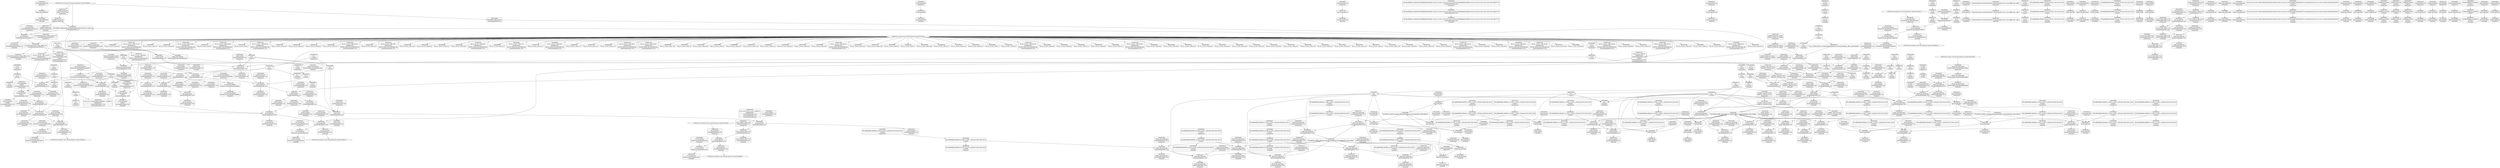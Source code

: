 digraph {
	CE0x55f02b0 [shape=record,shape=Mrecord,label="{CE0x55f02b0|selinux_shm_shmat:if.end}"]
	CE0x560da00 [shape=record,shape=Mrecord,label="{CE0x560da00|i32_10|*Constant*}"]
	CE0x5638d70 [shape=record,shape=Mrecord,label="{CE0x5638d70|avc_has_perm:entry}"]
	CE0x560fd70 [shape=record,shape=Mrecord,label="{CE0x560fd70|i64*_getelementptr_inbounds_(_6_x_i64_,_6_x_i64_*___llvm_gcov_ctr316,_i64_0,_i64_3)|*Constant*|*SummSource*}"]
	CE0x5630430 [shape=record,shape=Mrecord,label="{CE0x5630430|ipc_has_perm:tmp5|security/selinux/hooks.c,5131}"]
	CE0x561d550 [shape=record,shape=Mrecord,label="{CE0x561d550|current_sid:tmp15|security/selinux/hooks.c,218|*SummSource*}"]
	CE0x5638ec0 [shape=record,shape=Mrecord,label="{CE0x5638ec0|avc_has_perm:entry|*SummSource*}"]
	CE0x55f2ea0 [shape=record,shape=Mrecord,label="{CE0x55f2ea0|80:_i32,_112:_i8*,_:_CRE_53,54_}"]
	CE0x56211a0 [shape=record,shape=Mrecord,label="{CE0x56211a0|i32_1|*Constant*|*SummSource*}"]
	CE0x55f29e0 [shape=record,shape=Mrecord,label="{CE0x55f29e0|80:_i32,_112:_i8*,_:_CRE_49,50_}"]
	CE0x5617a80 [shape=record,shape=Mrecord,label="{CE0x5617a80|_call_void_mcount()_#3}"]
	CE0x55f94b0 [shape=record,shape=Mrecord,label="{CE0x55f94b0|get_current:tmp1|*SummSource*}"]
	CE0x5639700 [shape=record,shape=Mrecord,label="{CE0x5639700|avc_has_perm:ssid|Function::avc_has_perm&Arg::ssid::|*SummSink*}"]
	CE0x56028c0 [shape=record,shape=Mrecord,label="{CE0x56028c0|i64*_getelementptr_inbounds_(_11_x_i64_,_11_x_i64_*___llvm_gcov_ctr125,_i64_0,_i64_6)|*Constant*|*SummSource*}"]
	CE0x55f3230 [shape=record,shape=Mrecord,label="{CE0x55f3230|80:_i32,_112:_i8*,_:_CRE_56,57_}"]
	CE0x5617e90 [shape=record,shape=Mrecord,label="{CE0x5617e90|GLOBAL:__llvm_gcov_ctr125|Global_var:__llvm_gcov_ctr125|*SummSource*}"]
	CE0x5644ec0 [shape=record,shape=Mrecord,label="{CE0x5644ec0|_call_void_lockdep_rcu_suspicious(i8*_getelementptr_inbounds_(_25_x_i8_,_25_x_i8_*_.str3,_i32_0,_i32_0),_i32_218,_i8*_getelementptr_inbounds_(_45_x_i8_,_45_x_i8_*_.str12,_i32_0,_i32_0))_#10,_!dbg_!27727|security/selinux/hooks.c,218|*SummSink*}"]
	CE0x55fd2f0 [shape=record,shape=Mrecord,label="{CE0x55fd2f0|ipc_has_perm:u|security/selinux/hooks.c,5134}"]
	CE0x55f55b0 [shape=record,shape=Mrecord,label="{CE0x55f55b0|current_sid:tmp1|*SummSource*}"]
	CE0x55f3ab0 [shape=record,shape=Mrecord,label="{CE0x55f3ab0|80:_i32,_112:_i8*,_:_CRE_25,26_}"]
	CE0x561a2d0 [shape=record,shape=Mrecord,label="{CE0x561a2d0|i64_4|*Constant*|*SummSource*}"]
	CE0x55fc7e0 [shape=record,shape=Mrecord,label="{CE0x55fc7e0|selinux_shm_shmat:tmp4|security/selinux/hooks.c,5374|*SummSource*}"]
	CE0x55f59a0 [shape=record,shape=Mrecord,label="{CE0x55f59a0|i64*_getelementptr_inbounds_(_2_x_i64_,_2_x_i64_*___llvm_gcov_ctr294,_i64_0,_i64_1)|*Constant*}"]
	CE0x55dc660 [shape=record,shape=Mrecord,label="{CE0x55dc660|_call_void_mcount()_#3}"]
	CE0x5642cc0 [shape=record,shape=Mrecord,label="{CE0x5642cc0|i64_3|*Constant*|*SummSink*}"]
	CE0x564c350 [shape=record,shape=Mrecord,label="{CE0x564c350|i32_218|*Constant*|*SummSource*}"]
	CE0x560bd10 [shape=record,shape=Mrecord,label="{CE0x560bd10|80:_i32,_112:_i8*,_:_CRE_23,24_}"]
	CE0x560f270 [shape=record,shape=Mrecord,label="{CE0x560f270|i32_16|*Constant*}"]
	CE0x5620e80 [shape=record,shape=Mrecord,label="{CE0x5620e80|i32_1|*Constant*}"]
	CE0x56087a0 [shape=record,shape=Mrecord,label="{CE0x56087a0|selinux_shm_shmat:tmp7|security/selinux/hooks.c,5375|*SummSource*}"]
	CE0x55ff9a0 [shape=record,shape=Mrecord,label="{CE0x55ff9a0|ipc_has_perm:bb|*SummSink*}"]
	CE0x55eb960 [shape=record,shape=Mrecord,label="{CE0x55eb960|selinux_shm_shmat:if.end|*SummSink*}"]
	CE0x5602500 [shape=record,shape=Mrecord,label="{CE0x5602500|current_sid:tmp12|security/selinux/hooks.c,218|*SummSink*}"]
	CE0x55f40a0 [shape=record,shape=Mrecord,label="{CE0x55f40a0|80:_i32,_112:_i8*,_:_CRE_30,31_}"]
	CE0x56842c0 [shape=record,shape=Mrecord,label="{CE0x56842c0|%struct.task_struct*_(%struct.task_struct**)*_asm_movq_%gs:$_1:P_,$0_,_r,im,_dirflag_,_fpsr_,_flags_}"]
	CE0x55f7340 [shape=record,shape=Mrecord,label="{CE0x55f7340|i1_true|*Constant*}"]
	CE0x560fff0 [shape=record,shape=Mrecord,label="{CE0x560fff0|selinux_shm_shmat:shp|Function::selinux_shm_shmat&Arg::shp::}"]
	CE0x55ebd50 [shape=record,shape=Mrecord,label="{CE0x55ebd50|selinux_shm_shmat:tmp|*SummSink*}"]
	CE0x563ee20 [shape=record,shape=Mrecord,label="{CE0x563ee20|current_sid:security|security/selinux/hooks.c,218|*SummSink*}"]
	CE0x55f3360 [shape=record,shape=Mrecord,label="{CE0x55f3360|80:_i32,_112:_i8*,_:_CRE_57,58_}"]
	CE0x5635d30 [shape=record,shape=Mrecord,label="{CE0x5635d30|current_sid:tmp8|security/selinux/hooks.c,218|*SummSource*}"]
	CE0x55fd210 [shape=record,shape=Mrecord,label="{CE0x55fd210|ipc_has_perm:tmp6|*LoadInst*|security/selinux/hooks.c,5134|*SummSink*}"]
	CE0x5639660 [shape=record,shape=Mrecord,label="{CE0x5639660|avc_has_perm:ssid|Function::avc_has_perm&Arg::ssid::|*SummSource*}"]
	CE0x563dba0 [shape=record,shape=Mrecord,label="{CE0x563dba0|i32_78|*Constant*|*SummSource*}"]
	CE0x564caf0 [shape=record,shape=Mrecord,label="{CE0x564caf0|i8*_getelementptr_inbounds_(_45_x_i8_,_45_x_i8_*_.str12,_i32_0,_i32_0)|*Constant*|*SummSink*}"]
	CE0x55f90b0 [shape=record,shape=Mrecord,label="{CE0x55f90b0|get_current:tmp1}"]
	CE0x55fb740 [shape=record,shape=Mrecord,label="{CE0x55fb740|80:_i32,_112:_i8*,_:_CRE_2,3_}"]
	CE0x563a860 [shape=record,shape=Mrecord,label="{CE0x563a860|avc_has_perm:auditdata|Function::avc_has_perm&Arg::auditdata::|*SummSource*}"]
	CE0x56433e0 [shape=record,shape=Mrecord,label="{CE0x56433e0|current_sid:tobool1|security/selinux/hooks.c,218|*SummSource*}"]
	CE0x5606a20 [shape=record,shape=Mrecord,label="{CE0x5606a20|current_sid:if.end}"]
	CE0x563e2c0 [shape=record,shape=Mrecord,label="{CE0x563e2c0|current_sid:tmp21|security/selinux/hooks.c,218}"]
	CE0x72fc1b0 [shape=record,shape=Mrecord,label="{CE0x72fc1b0|selinux_shm_shmat:and|security/selinux/hooks.c,5374|*SummSink*}"]
	CE0x55f4f00 [shape=record,shape=Mrecord,label="{CE0x55f4f00|i32_4096|*Constant*}"]
	CE0x55f8350 [shape=record,shape=Mrecord,label="{CE0x55f8350|get_current:tmp1|*SummSink*}"]
	CE0x5602c10 [shape=record,shape=Mrecord,label="{CE0x5602c10|_call_void_mcount()_#3|*SummSink*}"]
	CE0x55e7c20 [shape=record,shape=Mrecord,label="{CE0x55e7c20|selinux_shm_shmat:if.else|*SummSink*}"]
	CE0x56109e0 [shape=record,shape=Mrecord,label="{CE0x56109e0|selinux_shm_shmat:tmp6|security/selinux/hooks.c,5375|*SummSource*}"]
	CE0x5606470 [shape=record,shape=Mrecord,label="{CE0x5606470|selinux_shm_shmat:if.end|*SummSource*}"]
	"CONST[source:0(mediator),value:2(dynamic)][purpose:{subject}][SrcIdx:9]"
	CE0x56110c0 [shape=record,shape=Mrecord,label="{CE0x56110c0|80:_i32,_112:_i8*,_:_CRE_112,120_|*MultipleSource*|Function::selinux_shm_shmat&Arg::shp::|security/selinux/hooks.c,5379}"]
	CE0x55ec870 [shape=record,shape=Mrecord,label="{CE0x55ec870|80:_i32,_112:_i8*,_:_CRE_37,38_}"]
	CE0x5646700 [shape=record,shape=Mrecord,label="{CE0x5646700|get_current:tmp4|./arch/x86/include/asm/current.h,14|*SummSink*}"]
	CE0x563b3c0 [shape=record,shape=Mrecord,label="{CE0x563b3c0|current_sid:tobool|security/selinux/hooks.c,218}"]
	CE0x561b1f0 [shape=record,shape=Mrecord,label="{CE0x561b1f0|current_sid:entry|*SummSink*}"]
	CE0x55ee1b0 [shape=record,shape=Mrecord,label="{CE0x55ee1b0|80:_i32,_112:_i8*,_:_CRE_46,47_}"]
	CE0x55f8580 [shape=record,shape=Mrecord,label="{CE0x55f8580|i64*_getelementptr_inbounds_(_6_x_i64_,_6_x_i64_*___llvm_gcov_ctr316,_i64_0,_i64_5)|*Constant*|*SummSink*}"]
	CE0x564ba80 [shape=record,shape=Mrecord,label="{CE0x564ba80|i8*_getelementptr_inbounds_(_25_x_i8_,_25_x_i8_*_.str3,_i32_0,_i32_0)|*Constant*}"]
	"CONST[source:0(mediator),value:2(dynamic)][purpose:{subject}][SnkIdx:0]"
	CE0x561a3a0 [shape=record,shape=Mrecord,label="{CE0x561a3a0|i64_4|*Constant*|*SummSink*}"]
	CE0x55f3100 [shape=record,shape=Mrecord,label="{CE0x55f3100|80:_i32,_112:_i8*,_:_CRE_55,56_}"]
	CE0x564bcd0 [shape=record,shape=Mrecord,label="{CE0x564bcd0|i8*_getelementptr_inbounds_(_25_x_i8_,_25_x_i8_*_.str3,_i32_0,_i32_0)|*Constant*|*SummSource*}"]
	CE0x55dd1a0 [shape=record,shape=Mrecord,label="{CE0x55dd1a0|current_sid:bb|*SummSink*}"]
	CE0x561a230 [shape=record,shape=Mrecord,label="{CE0x561a230|i64_4|*Constant*}"]
	CE0x563a360 [shape=record,shape=Mrecord,label="{CE0x563a360|avc_has_perm:requested|Function::avc_has_perm&Arg::requested::}"]
	CE0x5601f60 [shape=record,shape=Mrecord,label="{CE0x5601f60|current_sid:tmp11|security/selinux/hooks.c,218|*SummSource*}"]
	CE0x55fca40 [shape=record,shape=Mrecord,label="{CE0x55fca40|i32_3|*Constant*}"]
	CE0x55f3f70 [shape=record,shape=Mrecord,label="{CE0x55f3f70|80:_i32,_112:_i8*,_:_CRE_29,30_}"]
	CE0x561d4e0 [shape=record,shape=Mrecord,label="{CE0x561d4e0|i64*_getelementptr_inbounds_(_11_x_i64_,_11_x_i64_*___llvm_gcov_ctr125,_i64_0,_i64_8)|*Constant*}"]
	CE0x56173d0 [shape=record,shape=Mrecord,label="{CE0x56173d0|current_sid:tmp13|security/selinux/hooks.c,218|*SummSink*}"]
	CE0x56117d0 [shape=record,shape=Mrecord,label="{CE0x56117d0|80:_i32,_112:_i8*,_:_CRE_144,152_|*MultipleSource*|Function::selinux_shm_shmat&Arg::shp::|security/selinux/hooks.c,5379}"]
	"CONST[source:2(external),value:2(dynamic)][purpose:{subject}][SrcIdx:8]"
	CE0x62d7a40 [shape=record,shape=Mrecord,label="{CE0x62d7a40|selinux_shm_shmat:tmp9|security/selinux/hooks.c,5377|*SummSink*}"]
	CE0x56020e0 [shape=record,shape=Mrecord,label="{CE0x56020e0|current_sid:tmp11|security/selinux/hooks.c,218|*SummSink*}"]
	CE0x55dd450 [shape=record,shape=Mrecord,label="{CE0x55dd450|current_sid:if.then|*SummSink*}"]
	CE0x55fe630 [shape=record,shape=Mrecord,label="{CE0x55fe630|80:_i32,_112:_i8*,_:_CRE_68,69_}"]
	CE0x55f3e40 [shape=record,shape=Mrecord,label="{CE0x55f3e40|80:_i32,_112:_i8*,_:_CRE_28,29_}"]
	CE0x563f2f0 [shape=record,shape=Mrecord,label="{CE0x563f2f0|current_sid:tmp22|security/selinux/hooks.c,218|*SummSource*}"]
	CE0x56065a0 [shape=record,shape=Mrecord,label="{CE0x56065a0|ipc_has_perm:tmp|*SummSink*}"]
	CE0x5621520 [shape=record,shape=Mrecord,label="{CE0x5621520|current_sid:call|security/selinux/hooks.c,218|*SummSource*}"]
	CE0x5636540 [shape=record,shape=Mrecord,label="{CE0x5636540|ipc_has_perm:u|security/selinux/hooks.c,5134|*SummSink*}"]
	CE0x563f560 [shape=record,shape=Mrecord,label="{CE0x563f560|current_sid:tmp22|security/selinux/hooks.c,218|*SummSink*}"]
	CE0x5609480 [shape=record,shape=Mrecord,label="{CE0x5609480|i32_0|*Constant*}"]
	CE0x56129f0 [shape=record,shape=Mrecord,label="{CE0x56129f0|selinux_shm_shmat:call|security/selinux/hooks.c,5379}"]
	CE0x55ebca0 [shape=record,shape=Mrecord,label="{CE0x55ebca0|selinux_shm_shmat:if.else}"]
	CE0x55fa150 [shape=record,shape=Mrecord,label="{CE0x55fa150|80:_i32,_112:_i8*,_:_CRE_80,84_|*MultipleSource*|Function::selinux_shm_shmat&Arg::shp::|security/selinux/hooks.c,5379}"]
	CE0x5639a10 [shape=record,shape=Mrecord,label="{CE0x5639a10|avc_has_perm:tsid|Function::avc_has_perm&Arg::tsid::|*SummSource*}"]
	CE0x55fb170 [shape=record,shape=Mrecord,label="{CE0x55fb170|selinux_shm_shmat:shp|Function::selinux_shm_shmat&Arg::shp::|*SummSource*}"]
	CE0x56102e0 [shape=record,shape=Mrecord,label="{CE0x56102e0|selinux_shm_shmat:tmp11|security/selinux/hooks.c,5379|*SummSink*}"]
	CE0x5609e00 [shape=record,shape=Mrecord,label="{CE0x5609e00|i64*_getelementptr_inbounds_(_6_x_i64_,_6_x_i64_*___llvm_gcov_ctr316,_i64_0,_i64_5)|*Constant*|*SummSource*}"]
	CE0x5605d80 [shape=record,shape=Mrecord,label="{CE0x5605d80|selinux_shm_shmat:shmflg|Function::selinux_shm_shmat&Arg::shmflg::|*SummSource*}"]
	CE0x55dce20 [shape=record,shape=Mrecord,label="{CE0x55dce20|get_current:tmp2}"]
	CE0x560dff0 [shape=record,shape=Mrecord,label="{CE0x560dff0|ipc_has_perm:tmp4|*LoadInst*|security/selinux/hooks.c,5131}"]
	CE0x55ecbd0 [shape=record,shape=Mrecord,label="{CE0x55ecbd0|_call_void_mcount()_#3}"]
	CE0x56018a0 [shape=record,shape=Mrecord,label="{CE0x56018a0|_ret_i32_%call2,_!dbg_!27728|security/selinux/hooks.c,5136|*SummSource*}"]
	CE0x56093e0 [shape=record,shape=Mrecord,label="{CE0x56093e0|selinux_shm_shmat:and|security/selinux/hooks.c,5374|*SummSource*}"]
	CE0x55fa6b0 [shape=record,shape=Mrecord,label="{CE0x55fa6b0|80:_i32,_112:_i8*,_:_CRE_88,92_|*MultipleSource*|Function::selinux_shm_shmat&Arg::shp::|security/selinux/hooks.c,5379}"]
	CE0x5611970 [shape=record,shape=Mrecord,label="{CE0x5611970|80:_i32,_112:_i8*,_:_CRE_152,160_|*MultipleSource*|Function::selinux_shm_shmat&Arg::shp::|security/selinux/hooks.c,5379}"]
	CE0x5607ed0 [shape=record,shape=Mrecord,label="{CE0x5607ed0|selinux_shm_shmat:tmp|*SummSource*}"]
	CE0x5606bf0 [shape=record,shape=Mrecord,label="{CE0x5606bf0|current_sid:if.end|*SummSink*}"]
	CE0x5606ef0 [shape=record,shape=Mrecord,label="{CE0x5606ef0|get_current:tmp3|*SummSink*}"]
	CE0x55f8280 [shape=record,shape=Mrecord,label="{CE0x55f8280|selinux_shm_shmat:if.then}"]
	CE0x55e74a0 [shape=record,shape=Mrecord,label="{CE0x55e74a0|i64*_getelementptr_inbounds_(_6_x_i64_,_6_x_i64_*___llvm_gcov_ctr316,_i64_0,_i64_0)|*Constant*|*SummSink*}"]
	CE0x55fd110 [shape=record,shape=Mrecord,label="{CE0x55fd110|ipc_has_perm:tmp6|*LoadInst*|security/selinux/hooks.c,5134}"]
	CE0x5644e50 [shape=record,shape=Mrecord,label="{CE0x5644e50|_call_void_lockdep_rcu_suspicious(i8*_getelementptr_inbounds_(_25_x_i8_,_25_x_i8_*_.str3,_i32_0,_i32_0),_i32_218,_i8*_getelementptr_inbounds_(_45_x_i8_,_45_x_i8_*_.str12,_i32_0,_i32_0))_#10,_!dbg_!27727|security/selinux/hooks.c,218|*SummSource*}"]
	CE0x561c080 [shape=record,shape=Mrecord,label="{CE0x561c080|i64*_getelementptr_inbounds_(_11_x_i64_,_11_x_i64_*___llvm_gcov_ctr125,_i64_0,_i64_8)|*Constant*|*SummSource*}"]
	CE0x5644650 [shape=record,shape=Mrecord,label="{CE0x5644650|i8_1|*Constant*}"]
	CE0x560c270 [shape=record,shape=Mrecord,label="{CE0x560c270|selinux_shm_shmat:tmp8|security/selinux/hooks.c,5377|*SummSink*}"]
	CE0x562f6d0 [shape=record,shape=Mrecord,label="{CE0x562f6d0|i64*_getelementptr_inbounds_(_11_x_i64_,_11_x_i64_*___llvm_gcov_ctr125,_i64_0,_i64_10)|*Constant*|*SummSource*}"]
	CE0x55fc8d0 [shape=record,shape=Mrecord,label="{CE0x55fc8d0|selinux_shm_shmat:tmp4|security/selinux/hooks.c,5374|*SummSink*}"]
	CE0x55f8f40 [shape=record,shape=Mrecord,label="{CE0x55f8f40|i64*_getelementptr_inbounds_(_6_x_i64_,_6_x_i64_*___llvm_gcov_ctr316,_i64_0,_i64_0)|*Constant*}"]
	CE0x55ec610 [shape=record,shape=Mrecord,label="{CE0x55ec610|80:_i32,_112:_i8*,_:_CRE_35,36_}"]
	CE0x55fdb80 [shape=record,shape=Mrecord,label="{CE0x55fdb80|80:_i32,_112:_i8*,_:_CRE_59,60_}"]
	CE0x5643200 [shape=record,shape=Mrecord,label="{CE0x5643200|current_sid:tmp8|security/selinux/hooks.c,218|*SummSink*}"]
	CE0x5606dc0 [shape=record,shape=Mrecord,label="{CE0x5606dc0|get_current:tmp3|*SummSource*}"]
	CE0x56088f0 [shape=record,shape=Mrecord,label="{CE0x56088f0|selinux_shm_shmat:tmp7|security/selinux/hooks.c,5375|*SummSink*}"]
	CE0x55f35a0 [shape=record,shape=Mrecord,label="{CE0x55f35a0|selinux_shm_shmat:if.then|*SummSource*}"]
	CE0x563a5b0 [shape=record,shape=Mrecord,label="{CE0x563a5b0|avc_has_perm:requested|Function::avc_has_perm&Arg::requested::|*SummSink*}"]
	CE0x5644820 [shape=record,shape=Mrecord,label="{CE0x5644820|i8_1|*Constant*|*SummSource*}"]
	CE0x6ad6c80 [shape=record,shape=Mrecord,label="{CE0x6ad6c80|i64*_getelementptr_inbounds_(_6_x_i64_,_6_x_i64_*___llvm_gcov_ctr316,_i64_0,_i64_0)|*Constant*|*SummSource*}"]
	CE0x5643560 [shape=record,shape=Mrecord,label="{CE0x5643560|current_sid:tobool1|security/selinux/hooks.c,218|*SummSink*}"]
	CE0x5604300 [shape=record,shape=Mrecord,label="{CE0x5604300|COLLAPSED:_GCMRE___llvm_gcov_ctr294_internal_global_2_x_i64_zeroinitializer:_elem_0:default:}"]
	CE0x5611b40 [shape=record,shape=Mrecord,label="{CE0x5611b40|80:_i32,_112:_i8*,_:_CRE_160,168_|*MultipleSource*|Function::selinux_shm_shmat&Arg::shp::|security/selinux/hooks.c,5379}"]
	CE0x55fdcb0 [shape=record,shape=Mrecord,label="{CE0x55fdcb0|80:_i32,_112:_i8*,_:_CRE_60,61_}"]
	CE0x5633710 [shape=record,shape=Mrecord,label="{CE0x5633710|i8_4|*Constant*|*SummSink*}"]
	CE0x56070b0 [shape=record,shape=Mrecord,label="{CE0x56070b0|ipc_has_perm:tmp2|*SummSink*}"]
	CE0x55e92f0 [shape=record,shape=Mrecord,label="{CE0x55e92f0|selinux_shm_shmat:tmp10|security/selinux/hooks.c,5379|*SummSource*}"]
	CE0x563f460 [shape=record,shape=Mrecord,label="{CE0x563f460|current_sid:tmp23|security/selinux/hooks.c,218}"]
	CE0x55f2c40 [shape=record,shape=Mrecord,label="{CE0x55f2c40|80:_i32,_112:_i8*,_:_CRE_51,52_}"]
	CE0x55e8440 [shape=record,shape=Mrecord,label="{CE0x55e8440|selinux_shm_shmat:entry}"]
	CE0x56040b0 [shape=record,shape=Mrecord,label="{CE0x56040b0|i64*_getelementptr_inbounds_(_2_x_i64_,_2_x_i64_*___llvm_gcov_ctr294,_i64_0,_i64_0)|*Constant*|*SummSink*}"]
	CE0x55fb4f0 [shape=record,shape=Mrecord,label="{CE0x55fb4f0|i64_1|*Constant*|*SummSink*}"]
	CE0x56066a0 [shape=record,shape=Mrecord,label="{CE0x56066a0|ipc_has_perm:tmp1}"]
	"CONST[source:0(mediator),value:2(dynamic)][purpose:{object}][SnkIdx:2]"
	CE0x56388a0 [shape=record,shape=Mrecord,label="{CE0x56388a0|i32_(i32,_i32,_i16,_i32,_%struct.common_audit_data*)*_bitcast_(i32_(i32,_i32,_i16,_i32,_%struct.common_audit_data.495*)*_avc_has_perm_to_i32_(i32,_i32,_i16,_i32,_%struct.common_audit_data*)*)|*Constant*}"]
	CE0x5610ef0 [shape=record,shape=Mrecord,label="{CE0x5610ef0|80:_i32,_112:_i8*,_:_CRE_104,112_|*MultipleSource*|Function::selinux_shm_shmat&Arg::shp::|security/selinux/hooks.c,5379}"]
	CE0x5635220 [shape=record,shape=Mrecord,label="{CE0x5635220|_ret_%struct.task_struct*_%tmp4,_!dbg_!27714|./arch/x86/include/asm/current.h,14|*SummSink*}"]
	CE0x5617fc0 [shape=record,shape=Mrecord,label="{CE0x5617fc0|current_sid:tmp5|security/selinux/hooks.c,218|*SummSink*}"]
	CE0x563e660 [shape=record,shape=Mrecord,label="{CE0x563e660|current_sid:tmp21|security/selinux/hooks.c,218|*SummSink*}"]
	CE0x55f97a0 [shape=record,shape=Mrecord,label="{CE0x55f97a0|selinux_shm_shmat:bb}"]
	CE0x5637e80 [shape=record,shape=Mrecord,label="{CE0x5637e80|ipc_has_perm:sclass|security/selinux/hooks.c,5136|*SummSink*}"]
	CE0x55ec3b0 [shape=record,shape=Mrecord,label="{CE0x55ec3b0|80:_i32,_112:_i8*,_:_CRE_33,34_}"]
	CE0x5604290 [shape=record,shape=Mrecord,label="{CE0x5604290|ipc_has_perm:tmp}"]
	CE0x5600ea0 [shape=record,shape=Mrecord,label="{CE0x5600ea0|ipc_has_perm:entry|*SummSource*}"]
	CE0x561ad30 [shape=record,shape=Mrecord,label="{CE0x561ad30|GLOBAL:current_sid.__warned|Global_var:current_sid.__warned}"]
	CE0x55f54d0 [shape=record,shape=Mrecord,label="{CE0x55f54d0|i64_1|*Constant*}"]
	CE0x563f170 [shape=record,shape=Mrecord,label="{CE0x563f170|current_sid:tmp22|security/selinux/hooks.c,218}"]
	CE0x55f0f40 [shape=record,shape=Mrecord,label="{CE0x55f0f40|80:_i32,_112:_i8*,_:_CRE_0,1_}"]
	CE0x55dd5d0 [shape=record,shape=Mrecord,label="{CE0x55dd5d0|i64*_getelementptr_inbounds_(_2_x_i64_,_2_x_i64_*___llvm_gcov_ctr294,_i64_0,_i64_0)|*Constant*}"]
	CE0x55f8860 [shape=record,shape=Mrecord,label="{CE0x55f8860|selinux_shm_shmat:tmp10|security/selinux/hooks.c,5379}"]
	CE0x55f8940 [shape=record,shape=Mrecord,label="{CE0x55f8940|selinux_shm_shmat:if.else|*SummSource*}"]
	CE0x55f98f0 [shape=record,shape=Mrecord,label="{CE0x55f98f0|_call_void_mcount()_#3|*SummSource*}"]
	CE0x5636920 [shape=record,shape=Mrecord,label="{CE0x5636920|ipc_has_perm:ipc_id|security/selinux/hooks.c,5134|*SummSink*}"]
	CE0x5643690 [shape=record,shape=Mrecord,label="{CE0x5643690|i64_5|*Constant*}"]
	CE0x55f6950 [shape=record,shape=Mrecord,label="{CE0x55f6950|80:_i32,_112:_i8*,_:_CRE_11,12_}"]
	CE0x55faa80 [shape=record,shape=Mrecord,label="{CE0x55faa80|80:_i32,_112:_i8*,_:_CRE_96,100_|*MultipleSource*|Function::selinux_shm_shmat&Arg::shp::|security/selinux/hooks.c,5379}"]
	CE0x4eb60e0 [shape=record,shape=Mrecord,label="{CE0x4eb60e0|selinux_shm_shmat:tmp2|security/selinux/hooks.c,5374}"]
	CE0x562f420 [shape=record,shape=Mrecord,label="{CE0x562f420|current_sid:tmp19|security/selinux/hooks.c,218|*SummSource*}"]
	CE0x5633830 [shape=record,shape=Mrecord,label="{CE0x5633830|i64*_getelementptr_inbounds_(_11_x_i64_,_11_x_i64_*___llvm_gcov_ctr125,_i64_0,_i64_9)|*Constant*|*SummSink*}"]
	CE0x55fd180 [shape=record,shape=Mrecord,label="{CE0x55fd180|ipc_has_perm:tmp6|*LoadInst*|security/selinux/hooks.c,5134|*SummSource*}"]
	CE0x55dc070 [shape=record,shape=Mrecord,label="{CE0x55dc070|GLOBAL:current_task|Global_var:current_task|*SummSink*}"]
	CE0x5630df0 [shape=record,shape=Mrecord,label="{CE0x5630df0|ipc_has_perm:tmp5|security/selinux/hooks.c,5131|*SummSink*}"]
	CE0x560fc70 [shape=record,shape=Mrecord,label="{CE0x560fc70|selinux_shm_shmat:tmp5|security/selinux/hooks.c,5374|*SummSink*}"]
	CE0x55dbdb0 [shape=record,shape=Mrecord,label="{CE0x55dbdb0|current_sid:land.lhs.true|*SummSource*}"]
	CE0x5634f40 [shape=record,shape=Mrecord,label="{CE0x5634f40|_ret_%struct.task_struct*_%tmp4,_!dbg_!27714|./arch/x86/include/asm/current.h,14|*SummSource*}"]
	CE0x56218b0 [shape=record,shape=Mrecord,label="{CE0x56218b0|i64*_getelementptr_inbounds_(_2_x_i64_,_2_x_i64_*___llvm_gcov_ctr294,_i64_0,_i64_1)|*Constant*|*SummSink*}"]
	CE0x56210a0 [shape=record,shape=Mrecord,label="{CE0x56210a0|ipc_has_perm:tmp1|*SummSink*}"]
	CE0x5610c10 [shape=record,shape=Mrecord,label="{CE0x5610c10|selinux_shm_shmat:tmp7|security/selinux/hooks.c,5375}"]
	CE0x5631590 [shape=record,shape=Mrecord,label="{CE0x5631590|ipc_has_perm:type|security/selinux/hooks.c,5133|*SummSink*}"]
	CE0x5600cd0 [shape=record,shape=Mrecord,label="{CE0x5600cd0|GLOBAL:ipc_has_perm|*Constant*|*SummSink*}"]
	CE0x55ec4e0 [shape=record,shape=Mrecord,label="{CE0x55ec4e0|80:_i32,_112:_i8*,_:_CRE_34,35_}"]
	CE0x560f490 [shape=record,shape=Mrecord,label="{CE0x560f490|selinux_shm_shmat:perms.0}"]
	CE0x55ecf90 [shape=record,shape=Mrecord,label="{CE0x55ecf90|GLOBAL:current_sid|*Constant*}"]
	CE0x55fb8e0 [shape=record,shape=Mrecord,label="{CE0x55fb8e0|80:_i32,_112:_i8*,_:_CRE_58,59_}"]
	CE0x55f47f0 [shape=record,shape=Mrecord,label="{CE0x55f47f0|i32_0|*Constant*}"]
	CE0x563f780 [shape=record,shape=Mrecord,label="{CE0x563f780|current_sid:tmp23|security/selinux/hooks.c,218|*SummSource*}"]
	CE0x5602630 [shape=record,shape=Mrecord,label="{CE0x5602630|i64*_getelementptr_inbounds_(_11_x_i64_,_11_x_i64_*___llvm_gcov_ctr125,_i64_0,_i64_6)|*Constant*}"]
	CE0x563e570 [shape=record,shape=Mrecord,label="{CE0x563e570|i32_22|*Constant*}"]
	CE0x55dd640 [shape=record,shape=Mrecord,label="{CE0x55dd640|i64*_getelementptr_inbounds_(_2_x_i64_,_2_x_i64_*___llvm_gcov_ctr294,_i64_0,_i64_0)|*Constant*|*SummSource*}"]
	CE0x56014d0 [shape=record,shape=Mrecord,label="{CE0x56014d0|ipc_has_perm:perms|Function::ipc_has_perm&Arg::perms::|*SummSource*}"]
	CE0x5634a00 [shape=record,shape=Mrecord,label="{CE0x5634a00|GLOBAL:get_current|*Constant*|*SummSource*}"]
	CE0x5631270 [shape=record,shape=Mrecord,label="{CE0x5631270|ipc_has_perm:type|security/selinux/hooks.c,5133}"]
	CE0x561b130 [shape=record,shape=Mrecord,label="{CE0x561b130|current_sid:entry|*SummSource*}"]
	CE0x5602210 [shape=record,shape=Mrecord,label="{CE0x5602210|current_sid:tmp12|security/selinux/hooks.c,218}"]
	CE0x5611ee0 [shape=record,shape=Mrecord,label="{CE0x5611ee0|80:_i32,_112:_i8*,_:_CRE_172,176_|*MultipleSource*|Function::selinux_shm_shmat&Arg::shp::|security/selinux/hooks.c,5379}"]
	CE0x5606710 [shape=record,shape=Mrecord,label="{CE0x5606710|ipc_has_perm:tmp1|*SummSource*}"]
	CE0x5638730 [shape=record,shape=Mrecord,label="{CE0x5638730|ipc_has_perm:call2|security/selinux/hooks.c,5136|*SummSink*}"]
	CE0x561e4b0 [shape=record,shape=Mrecord,label="{CE0x561e4b0|current_sid:tmp2}"]
	CE0x560ddf0 [shape=record,shape=Mrecord,label="{CE0x560ddf0|i32_0|*Constant*}"]
	CE0x55f5cf0 [shape=record,shape=Mrecord,label="{CE0x55f5cf0|selinux_shm_shmat:shp|Function::selinux_shm_shmat&Arg::shp::|*SummSink*}"]
	CE0x564c7d0 [shape=record,shape=Mrecord,label="{CE0x564c7d0|i32_218|*Constant*|*SummSink*}"]
	CE0x55f7960 [shape=record,shape=Mrecord,label="{CE0x55f7960|selinux_shm_shmat:tmp6|security/selinux/hooks.c,5375|*SummSink*}"]
	CE0x563ebd0 [shape=record,shape=Mrecord,label="{CE0x563ebd0|COLLAPSED:_CMRE:_elem_0::|security/selinux/hooks.c,218}"]
	CE0x564c9c0 [shape=record,shape=Mrecord,label="{CE0x564c9c0|i8*_getelementptr_inbounds_(_45_x_i8_,_45_x_i8_*_.str12,_i32_0,_i32_0)|*Constant*}"]
	CE0x55f81d0 [shape=record,shape=Mrecord,label="{CE0x55f81d0|selinux_shm_shmat:entry|*SummSource*}"]
	CE0x5646850 [shape=record,shape=Mrecord,label="{CE0x5646850|%struct.task_struct*_(%struct.task_struct**)*_asm_movq_%gs:$_1:P_,$0_,_r,im,_dirflag_,_fpsr_,_flags_|*SummSource*}"]
	CE0x560d290 [shape=record,shape=Mrecord,label="{CE0x560d290|selinux_shm_shmat:tobool|security/selinux/hooks.c,5374|*SummSource*}"]
	CE0x55f7690 [shape=record,shape=Mrecord,label="{CE0x55f7690|i1_true|*Constant*|*SummSink*}"]
	CE0x55f5f40 [shape=record,shape=Mrecord,label="{CE0x55f5f40|selinux_shm_shmat:shm_perm|security/selinux/hooks.c,5379|*SummSource*}"]
	CE0x55fbaf0 [shape=record,shape=Mrecord,label="{CE0x55fbaf0|80:_i32,_112:_i8*,_:_CRE_3,4_}"]
	CE0x55fcdf0 [shape=record,shape=Mrecord,label="{CE0x55fcdf0|ipc_has_perm:key|security/selinux/hooks.c,5134|*SummSource*}"]
	CE0x55f0670 [shape=record,shape=Mrecord,label="{CE0x55f0670|i64_1|*Constant*}"]
	CE0x55f8ed0 [shape=record,shape=Mrecord,label="{CE0x55f8ed0|i64*_getelementptr_inbounds_(_6_x_i64_,_6_x_i64_*___llvm_gcov_ctr316,_i64_0,_i64_3)|*Constant*}"]
	CE0x5602d20 [shape=record,shape=Mrecord,label="{CE0x5602d20|current_sid:call|security/selinux/hooks.c,218}"]
	CE0x560d5b0 [shape=record,shape=Mrecord,label="{CE0x560d5b0|selinux_shm_shmat:tmp5|security/selinux/hooks.c,5374|*SummSource*}"]
	CE0x5607240 [shape=record,shape=Mrecord,label="{CE0x5607240|current_sid:tmp2|*SummSink*}"]
	CE0x55fe2a0 [shape=record,shape=Mrecord,label="{CE0x55fe2a0|80:_i32,_112:_i8*,_:_CRE_65,66_}"]
	CE0x5606010 [shape=record,shape=Mrecord,label="{CE0x5606010|_ret_i32_%tmp24,_!dbg_!27742|security/selinux/hooks.c,220|*SummSource*}"]
	CE0x55f8d80 [shape=record,shape=Mrecord,label="{CE0x55f8d80|i64_0|*Constant*|*SummSource*}"]
	CE0x56120b0 [shape=record,shape=Mrecord,label="{CE0x56120b0|80:_i32,_112:_i8*,_:_CRE_176,184_|*MultipleSource*|Function::selinux_shm_shmat&Arg::shp::|security/selinux/hooks.c,5379}"]
	CE0x5641020 [shape=record,shape=Mrecord,label="{CE0x5641020|current_sid:tmp24|security/selinux/hooks.c,220|*SummSink*}"]
	CE0x55f1a10 [shape=record,shape=Mrecord,label="{CE0x55f1a10|80:_i32,_112:_i8*,_:_CRE_8,9_}"]
	CE0x5612620 [shape=record,shape=Mrecord,label="{CE0x5612620|80:_i32,_112:_i8*,_:_CRE_200,208_|*MultipleSource*|Function::selinux_shm_shmat&Arg::shp::|security/selinux/hooks.c,5379}"]
	CE0x55dd0d0 [shape=record,shape=Mrecord,label="{CE0x55dd0d0|current_sid:bb|*SummSource*}"]
	CE0x55f9040 [shape=record,shape=Mrecord,label="{CE0x55f9040|i64_1|*Constant*}"]
	CE0x55f9a50 [shape=record,shape=Mrecord,label="{CE0x55f9a50|get_current:tmp4|./arch/x86/include/asm/current.h,14}"]
	CE0x55f8b00 [shape=record,shape=Mrecord,label="{CE0x55f8b00|_call_void_mcount()_#3|*SummSink*}"]
	CE0x5605cc0 [shape=record,shape=Mrecord,label="{CE0x5605cc0|selinux_shm_shmat:and|security/selinux/hooks.c,5374}"]
	CE0x562f2f0 [shape=record,shape=Mrecord,label="{CE0x562f2f0|i64*_getelementptr_inbounds_(_11_x_i64_,_11_x_i64_*___llvm_gcov_ctr125,_i64_0,_i64_10)|*Constant*}"]
	CE0x55eb350 [shape=record,shape=Mrecord,label="{CE0x55eb350|_call_void_mcount()_#3|*SummSink*}"]
	CE0x5643f50 [shape=record,shape=Mrecord,label="{CE0x5643f50|current_sid:tmp4|security/selinux/hooks.c,218|*SummSource*}"]
	CE0x5621800 [shape=record,shape=Mrecord,label="{CE0x5621800|get_current:tmp3}"]
	CE0x5605e20 [shape=record,shape=Mrecord,label="{CE0x5605e20|_ret_i32_%tmp24,_!dbg_!27742|security/selinux/hooks.c,220}"]
	CE0x5619f20 [shape=record,shape=Mrecord,label="{CE0x5619f20|i64_5|*Constant*|*SummSource*}"]
	CE0x5636dc0 [shape=record,shape=Mrecord,label="{CE0x5636dc0|ipc_has_perm:sid1|security/selinux/hooks.c,5136|*SummSource*}"]
	CE0x5636810 [shape=record,shape=Mrecord,label="{CE0x5636810|ipc_has_perm:ipc_id|security/selinux/hooks.c,5134|*SummSource*}"]
	CE0x5635ea0 [shape=record,shape=Mrecord,label="{CE0x5635ea0|current_sid:tobool1|security/selinux/hooks.c,218}"]
	CE0x5621ba0 [shape=record,shape=Mrecord,label="{CE0x5621ba0|current_sid:tmp7|security/selinux/hooks.c,218}"]
	CE0x561e110 [shape=record,shape=Mrecord,label="{CE0x561e110|i64*_getelementptr_inbounds_(_11_x_i64_,_11_x_i64_*___llvm_gcov_ctr125,_i64_0,_i64_0)|*Constant*}"]
	CE0x55dbca0 [shape=record,shape=Mrecord,label="{CE0x55dbca0|current_sid:land.lhs.true}"]
	CE0x55dc9c0 [shape=record,shape=Mrecord,label="{CE0x55dc9c0|i64*_getelementptr_inbounds_(_11_x_i64_,_11_x_i64_*___llvm_gcov_ctr125,_i64_0,_i64_1)|*Constant*|*SummSink*}"]
	CE0x561a440 [shape=record,shape=Mrecord,label="{CE0x561a440|current_sid:tmp9|security/selinux/hooks.c,218}"]
	CE0x5609c10 [shape=record,shape=Mrecord,label="{CE0x5609c10|selinux_shm_shmat:perms.0|*SummSink*}"]
	CE0x560dec0 [shape=record,shape=Mrecord,label="{CE0x560dec0|ipc_has_perm:security|security/selinux/hooks.c,5131}"]
	CE0x55eca60 [shape=record,shape=Mrecord,label="{CE0x55eca60|ipc_has_perm:tmp3|*SummSource*}"]
	CE0x5603890 [shape=record,shape=Mrecord,label="{CE0x5603890|current_sid:do.body|*SummSource*}"]
	CE0x56835e0 [shape=record,shape=Mrecord,label="{CE0x56835e0|i64*_getelementptr_inbounds_(_2_x_i64_,_2_x_i64_*___llvm_gcov_ctr98,_i64_0,_i64_0)|*Constant*|*SummSink*}"]
	CE0x561af90 [shape=record,shape=Mrecord,label="{CE0x561af90|GLOBAL:current_sid.__warned|Global_var:current_sid.__warned|*SummSource*}"]
	CE0x560c480 [shape=record,shape=Mrecord,label="{CE0x560c480|selinux_shm_shmat:tmp9|security/selinux/hooks.c,5377}"]
	CE0x55dc550 [shape=record,shape=Mrecord,label="{CE0x55dc550|current_sid:tmp3|*SummSink*}"]
	CE0x563e440 [shape=record,shape=Mrecord,label="{CE0x563e440|current_sid:tmp21|security/selinux/hooks.c,218|*SummSource*}"]
	CE0x560f7b0 [shape=record,shape=Mrecord,label="{CE0x560f7b0|selinux_shm_shmat:tobool|security/selinux/hooks.c,5374}"]
	CE0x56411d0 [shape=record,shape=Mrecord,label="{CE0x56411d0|get_current:bb|*SummSource*}"]
	CE0x55f1550 [shape=record,shape=Mrecord,label="{CE0x55f1550|80:_i32,_112:_i8*,_:_CRE_4,5_}"]
	CE0x55ecb30 [shape=record,shape=Mrecord,label="{CE0x55ecb30|ipc_has_perm:tmp3|*SummSink*}"]
	CE0x560b730 [shape=record,shape=Mrecord,label="{CE0x560b730|_call_void_mcount()_#3|*SummSource*}"]
	CE0x56428d0 [shape=record,shape=Mrecord,label="{CE0x56428d0|get_current:tmp|*SummSink*}"]
	CE0x5611430 [shape=record,shape=Mrecord,label="{CE0x5611430|80:_i32,_112:_i8*,_:_CRE_128,136_|*MultipleSource*|Function::selinux_shm_shmat&Arg::shp::|security/selinux/hooks.c,5379}"]
	CE0x563edb0 [shape=record,shape=Mrecord,label="{CE0x563edb0|current_sid:security|security/selinux/hooks.c,218|*SummSource*}"]
	CE0x563b4f0 [shape=record,shape=Mrecord,label="{CE0x563b4f0|current_sid:tobool|security/selinux/hooks.c,218|*SummSink*}"]
	CE0x55f9b00 [shape=record,shape=Mrecord,label="{CE0x55f9b00|ipc_has_perm:tmp3}"]
	CE0x55dbb40 [shape=record,shape=Mrecord,label="{CE0x55dbb40|current_sid:land.lhs.true2|*SummSource*}"]
	CE0x5621d10 [shape=record,shape=Mrecord,label="{CE0x5621d10|current_sid:tmp7|security/selinux/hooks.c,218|*SummSource*}"]
	CE0x5617f50 [shape=record,shape=Mrecord,label="{CE0x5617f50|current_sid:tmp5|security/selinux/hooks.c,218|*SummSource*}"]
	CE0x75389e0 [shape=record,shape=Mrecord,label="{CE0x75389e0|selinux_shm_shmat:tmp4|security/selinux/hooks.c,5374}"]
	CE0x5601d80 [shape=record,shape=Mrecord,label="{CE0x5601d80|current_sid:tmp11|security/selinux/hooks.c,218}"]
	CE0x55ffa90 [shape=record,shape=Mrecord,label="{CE0x55ffa90|_ret_i32_%call,_!dbg_!27724|security/selinux/hooks.c,5379|*SummSource*}"]
	CE0x564c010 [shape=record,shape=Mrecord,label="{CE0x564c010|GLOBAL:lockdep_rcu_suspicious|*Constant*|*SummSink*}"]
	CE0x69a4230 [shape=record,shape=Mrecord,label="{CE0x69a4230|i64_2|*Constant*}"]
	CE0x560c5b0 [shape=record,shape=Mrecord,label="{CE0x560c5b0|selinux_shm_shmat:tmp9|security/selinux/hooks.c,5377|*SummSource*}"]
	CE0x5640e90 [shape=record,shape=Mrecord,label="{CE0x5640e90|current_sid:tmp24|security/selinux/hooks.c,220|*SummSource*}"]
	CE0x5637390 [shape=record,shape=Mrecord,label="{CE0x5637390|0:_i16,_4:_i32,_:_CRE_0,2_|*MultipleSource*|security/selinux/hooks.c,5136|*LoadInst*|security/selinux/hooks.c,5131|security/selinux/hooks.c,5131}"]
	CE0x5634d10 [shape=record,shape=Mrecord,label="{CE0x5634d10|get_current:entry}"]
	"CONST[source:0(mediator),value:0(static)][purpose:{operation}][SnkIdx:3]"
	CE0x55edcf0 [shape=record,shape=Mrecord,label="{CE0x55edcf0|80:_i32,_112:_i8*,_:_CRE_42,43_}"]
	CE0x560be40 [shape=record,shape=Mrecord,label="{CE0x560be40|80:_i32,_112:_i8*,_:_CRE_24,25_}"]
	CE0x564bd60 [shape=record,shape=Mrecord,label="{CE0x564bd60|i8*_getelementptr_inbounds_(_25_x_i8_,_25_x_i8_*_.str3,_i32_0,_i32_0)|*Constant*|*SummSink*}"]
	CE0x5639810 [shape=record,shape=Mrecord,label="{CE0x5639810|avc_has_perm:tsid|Function::avc_has_perm&Arg::tsid::}"]
	CE0x55f7720 [shape=record,shape=Mrecord,label="{CE0x55f7720|selinux_shm_shmat:tmp1|*SummSink*}"]
	CE0x5645e40 [shape=record,shape=Mrecord,label="{CE0x5645e40|current_sid:tmp}"]
	CE0x5607f40 [shape=record,shape=Mrecord,label="{CE0x5607f40|COLLAPSED:_GCMRE___llvm_gcov_ctr316_internal_global_6_x_i64_zeroinitializer:_elem_0:default:}"]
	CE0x5633470 [shape=record,shape=Mrecord,label="{CE0x5633470|i8_4|*Constant*}"]
	CE0x563df80 [shape=record,shape=Mrecord,label="{CE0x563df80|current_sid:cred|security/selinux/hooks.c,218|*SummSink*}"]
	CE0x55f5dd0 [shape=record,shape=Mrecord,label="{CE0x55f5dd0|selinux_shm_shmat:shm_perm|security/selinux/hooks.c,5379}"]
	CE0x563acf0 [shape=record,shape=Mrecord,label="{CE0x563acf0|_ret_i32_%retval.0,_!dbg_!27728|security/selinux/avc.c,775|*SummSink*}"]
	CE0x563db30 [shape=record,shape=Mrecord,label="{CE0x563db30|i32_78|*Constant*|*SummSink*}"]
	"CONST[source:0(mediator),value:0(static)][purpose:{operation}][SrcIdx:7]"
	CE0x5604370 [shape=record,shape=Mrecord,label="{CE0x5604370|ipc_has_perm:tmp|*SummSource*}"]
	CE0x561ac00 [shape=record,shape=Mrecord,label="{CE0x561ac00|current_sid:tmp7|security/selinux/hooks.c,218|*SummSink*}"]
	CE0x55f5bb0 [shape=record,shape=Mrecord,label="{CE0x55f5bb0|ipc_has_perm:ad|security/selinux/hooks.c, 5128}"]
	CE0x5634eb0 [shape=record,shape=Mrecord,label="{CE0x5634eb0|get_current:entry|*SummSink*}"]
	CE0x55fe170 [shape=record,shape=Mrecord,label="{CE0x55fe170|80:_i32,_112:_i8*,_:_CRE_64,65_}"]
	CE0x55f8c20 [shape=record,shape=Mrecord,label="{CE0x55f8c20|i64*_getelementptr_inbounds_(_2_x_i64_,_2_x_i64_*___llvm_gcov_ctr98,_i64_0,_i64_1)|*Constant*}"]
	CE0x5639f80 [shape=record,shape=Mrecord,label="{CE0x5639f80|avc_has_perm:tclass|Function::avc_has_perm&Arg::tclass::|*SummSink*}"]
	CE0x55f5540 [shape=record,shape=Mrecord,label="{CE0x55f5540|current_sid:tmp1}"]
	CE0x55e7a40 [shape=record,shape=Mrecord,label="{CE0x55e7a40|selinux_shm_shmat:tmp}"]
	CE0x5641350 [shape=record,shape=Mrecord,label="{CE0x5641350|get_current:bb|*SummSink*}"]
	CE0x5642860 [shape=record,shape=Mrecord,label="{CE0x5642860|get_current:tmp|*SummSource*}"]
	CE0x5609200 [shape=record,shape=Mrecord,label="{CE0x5609200|i64*_getelementptr_inbounds_(_6_x_i64_,_6_x_i64_*___llvm_gcov_ctr316,_i64_0,_i64_3)|*Constant*|*SummSink*}"]
	CE0x560b3c0 [shape=record,shape=Mrecord,label="{CE0x560b3c0|80:_i32,_112:_i8*,_:_CRE_16,17_}"]
	CE0x5610d20 [shape=record,shape=Mrecord,label="{CE0x5610d20|80:_i32,_112:_i8*,_:_CRE_100,102_|*MultipleSource*|Function::selinux_shm_shmat&Arg::shp::|security/selinux/hooks.c,5379}"]
	CE0x5600f70 [shape=record,shape=Mrecord,label="{CE0x5600f70|ipc_has_perm:entry|*SummSink*}"]
	CE0x55f46e0 [shape=record,shape=Mrecord,label="{CE0x55f46e0|current_sid:call|security/selinux/hooks.c,218|*SummSink*}"]
	CE0x5643ee0 [shape=record,shape=Mrecord,label="{CE0x5643ee0|current_sid:tmp4|security/selinux/hooks.c,218}"]
	CE0x5642b90 [shape=record,shape=Mrecord,label="{CE0x5642b90|i64_3|*Constant*|*SummSource*}"]
	CE0x55ec2b0 [shape=record,shape=Mrecord,label="{CE0x55ec2b0|80:_i32,_112:_i8*,_:_CRE_32,33_}"]
	CE0x5640620 [shape=record,shape=Mrecord,label="{CE0x5640620|get_current:bb}"]
	CE0x561c8b0 [shape=record,shape=Mrecord,label="{CE0x561c8b0|current_sid:tmp5|security/selinux/hooks.c,218}"]
	CE0x55fa020 [shape=record,shape=Mrecord,label="{CE0x55fa020|80:_i32,_112:_i8*,_:_CRE_76,80_|*MultipleSource*|Function::selinux_shm_shmat&Arg::shp::|security/selinux/hooks.c,5379}"]
	CE0x5637c00 [shape=record,shape=Mrecord,label="{CE0x5637c00|ipc_has_perm:tmp7|security/selinux/hooks.c,5136|*SummSink*}"]
	CE0x55ed2b0 [shape=record,shape=Mrecord,label="{CE0x55ed2b0|GLOBAL:current_sid|*Constant*|*SummSink*}"]
	CE0x5646a10 [shape=record,shape=Mrecord,label="{CE0x5646a10|get_current:tmp4|./arch/x86/include/asm/current.h,14|*SummSource*}"]
	CE0x560e060 [shape=record,shape=Mrecord,label="{CE0x560e060|ipc_has_perm:security|security/selinux/hooks.c,5131|*SummSink*}"]
	CE0x562f780 [shape=record,shape=Mrecord,label="{CE0x562f780|i64*_getelementptr_inbounds_(_11_x_i64_,_11_x_i64_*___llvm_gcov_ctr125,_i64_0,_i64_10)|*Constant*|*SummSink*}"]
	CE0x55ee2e0 [shape=record,shape=Mrecord,label="{CE0x55ee2e0|80:_i32,_112:_i8*,_:_CRE_47,48_}"]
	CE0x55f8a10 [shape=record,shape=Mrecord,label="{CE0x55f8a10|_call_void_mcount()_#3}"]
	CE0x5609a10 [shape=record,shape=Mrecord,label="{CE0x5609a10|i32_16|*Constant*|*SummSink*}"]
	CE0x5635b70 [shape=record,shape=Mrecord,label="{CE0x5635b70|0:_i8,_:_GCMR_current_sid.__warned_internal_global_i8_0,_section_.data.unlikely_,_align_1:_elem_0:default:}"]
	CE0x55f2900 [shape=record,shape=Mrecord,label="{CE0x55f2900|80:_i32,_112:_i8*,_:_CRE_48,49_}"]
	CE0x5638ad0 [shape=record,shape=Mrecord,label="{CE0x5638ad0|i32_(i32,_i32,_i16,_i32,_%struct.common_audit_data*)*_bitcast_(i32_(i32,_i32,_i16,_i32,_%struct.common_audit_data.495*)*_avc_has_perm_to_i32_(i32,_i32,_i16,_i32,_%struct.common_audit_data*)*)|*Constant*|*SummSource*}"]
	CE0x561c430 [shape=record,shape=Mrecord,label="{CE0x561c430|current_sid:tmp15|security/selinux/hooks.c,218}"]
	CE0x5639e50 [shape=record,shape=Mrecord,label="{CE0x5639e50|avc_has_perm:tclass|Function::avc_has_perm&Arg::tclass::|*SummSource*}"]
	CE0x55f7090 [shape=record,shape=Mrecord,label="{CE0x55f7090|current_sid:tmp14|security/selinux/hooks.c,218|*SummSource*}"]
	CE0x5603820 [shape=record,shape=Mrecord,label="{CE0x5603820|current_sid:do.body}"]
	CE0x560bbe0 [shape=record,shape=Mrecord,label="{CE0x560bbe0|80:_i32,_112:_i8*,_:_CRE_22,23_}"]
	CE0x561d8d0 [shape=record,shape=Mrecord,label="{CE0x561d8d0|current_sid:tmp16|security/selinux/hooks.c,218}"]
	CE0x5672210 [shape=record,shape=Mrecord,label="{CE0x5672210|GLOBAL:current_task|Global_var:current_task|*SummSource*}"]
	CE0x5642940 [shape=record,shape=Mrecord,label="{CE0x5642940|current_sid:tobool|security/selinux/hooks.c,218|*SummSource*}"]
	CE0x55fe040 [shape=record,shape=Mrecord,label="{CE0x55fe040|80:_i32,_112:_i8*,_:_CRE_63,64_}"]
	CE0x55fa450 [shape=record,shape=Mrecord,label="{CE0x55fa450|80:_i32,_112:_i8*,_:_CRE_84,88_|*MultipleSource*|Function::selinux_shm_shmat&Arg::shp::|security/selinux/hooks.c,5379}"]
	CE0x55dbbe0 [shape=record,shape=Mrecord,label="{CE0x55dbbe0|current_sid:land.lhs.true2|*SummSink*}"]
	CE0x56302c0 [shape=record,shape=Mrecord,label="{CE0x56302c0|ipc_has_perm:tmp4|*LoadInst*|security/selinux/hooks.c,5131|*SummSink*}"]
	CE0x564bfa0 [shape=record,shape=Mrecord,label="{CE0x564bfa0|GLOBAL:lockdep_rcu_suspicious|*Constant*|*SummSource*}"]
	CE0x55fc6f0 [shape=record,shape=Mrecord,label="{CE0x55fc6f0|current_sid:tmp|*SummSink*}"]
	CE0x55fcb50 [shape=record,shape=Mrecord,label="{CE0x55fcb50|i32_3|*Constant*|*SummSink*}"]
	CE0x5638190 [shape=record,shape=Mrecord,label="{CE0x5638190|ipc_has_perm:tmp8|security/selinux/hooks.c,5136|*SummSource*}"]
	CE0x55f6bb0 [shape=record,shape=Mrecord,label="{CE0x55f6bb0|80:_i32,_112:_i8*,_:_CRE_13,14_}"]
	CE0x56072b0 [shape=record,shape=Mrecord,label="{CE0x56072b0|current_sid:tmp3}"]
	CE0x56335c0 [shape=record,shape=Mrecord,label="{CE0x56335c0|i8_4|*Constant*|*SummSource*}"]
	CE0x5643de0 [shape=record,shape=Mrecord,label="{CE0x5643de0|i64_0|*Constant*}"]
	CE0x5672000 [shape=record,shape=Mrecord,label="{CE0x5672000|%struct.task_struct*_(%struct.task_struct**)*_asm_movq_%gs:$_1:P_,$0_,_r,im,_dirflag_,_fpsr_,_flags_|*SummSink*}"]
	CE0x5672110 [shape=record,shape=Mrecord,label="{CE0x5672110|GLOBAL:current_task|Global_var:current_task}"]
	CE0x55f9ef0 [shape=record,shape=Mrecord,label="{CE0x55f9ef0|80:_i32,_112:_i8*,_:_CRE_72,73_|*MultipleSource*|Function::selinux_shm_shmat&Arg::shp::|security/selinux/hooks.c,5379}"]
	CE0x55f2d70 [shape=record,shape=Mrecord,label="{CE0x55f2d70|80:_i32,_112:_i8*,_:_CRE_52,53_}"]
	CE0x561ab30 [shape=record,shape=Mrecord,label="{CE0x561ab30|i64*_getelementptr_inbounds_(_2_x_i64_,_2_x_i64_*___llvm_gcov_ctr294,_i64_0,_i64_1)|*Constant*|*SummSource*}"]
	CE0x5644de0 [shape=record,shape=Mrecord,label="{CE0x5644de0|_call_void_lockdep_rcu_suspicious(i8*_getelementptr_inbounds_(_25_x_i8_,_25_x_i8_*_.str3,_i32_0,_i32_0),_i32_218,_i8*_getelementptr_inbounds_(_45_x_i8_,_45_x_i8_*_.str12,_i32_0,_i32_0))_#10,_!dbg_!27727|security/selinux/hooks.c,218}"]
	CE0x55fa880 [shape=record,shape=Mrecord,label="{CE0x55fa880|80:_i32,_112:_i8*,_:_CRE_92,96_|*MultipleSource*|Function::selinux_shm_shmat&Arg::shp::|security/selinux/hooks.c,5379}"]
	CE0x56096f0 [shape=record,shape=Mrecord,label="{CE0x56096f0|selinux_shm_shmat:tmp8|security/selinux/hooks.c,5377}"]
	CE0x5601540 [shape=record,shape=Mrecord,label="{CE0x5601540|ipc_has_perm:perms|Function::ipc_has_perm&Arg::perms::|*SummSink*}"]
	CE0x55fd4a0 [shape=record,shape=Mrecord,label="{CE0x55fd4a0|current_sid:do.end}"]
	CE0x5634270 [shape=record,shape=Mrecord,label="{CE0x5634270|current_sid:tmp18|security/selinux/hooks.c,218|*SummSink*}"]
	CE0x5638c00 [shape=record,shape=Mrecord,label="{CE0x5638c00|i32_(i32,_i32,_i16,_i32,_%struct.common_audit_data*)*_bitcast_(i32_(i32,_i32,_i16,_i32,_%struct.common_audit_data.495*)*_avc_has_perm_to_i32_(i32,_i32,_i16,_i32,_%struct.common_audit_data*)*)|*Constant*|*SummSink*}"]
	CE0x5606630 [shape=record,shape=Mrecord,label="{CE0x5606630|i64_1|*Constant*}"]
	CE0x561a610 [shape=record,shape=Mrecord,label="{CE0x561a610|current_sid:tmp9|security/selinux/hooks.c,218|*SummSink*}"]
	CE0x5621710 [shape=record,shape=Mrecord,label="{CE0x5621710|get_current:tmp2|*SummSink*}"]
	CE0x56313f0 [shape=record,shape=Mrecord,label="{CE0x56313f0|ipc_has_perm:type|security/selinux/hooks.c,5133|*SummSource*}"]
	CE0x4eb5fe0 [shape=record,shape=Mrecord,label="{CE0x4eb5fe0|i64_0|*Constant*}"]
	CE0x5601b10 [shape=record,shape=Mrecord,label="{CE0x5601b10|_ret_i32_%call2,_!dbg_!27728|security/selinux/hooks.c,5136|*SummSink*}"]
	CE0x5645f20 [shape=record,shape=Mrecord,label="{CE0x5645f20|current_sid:tmp|*SummSource*}"]
	CE0x55f7210 [shape=record,shape=Mrecord,label="{CE0x55f7210|current_sid:tmp14|security/selinux/hooks.c,218|*SummSink*}"]
	CE0x56012c0 [shape=record,shape=Mrecord,label="{CE0x56012c0|ipc_has_perm:ipc_perms|Function::ipc_has_perm&Arg::ipc_perms::|*SummSink*}"]
	CE0x5621a70 [shape=record,shape=Mrecord,label="{CE0x5621a70|current_sid:tmp6|security/selinux/hooks.c,218|*SummSink*}"]
	CE0x62d7be0 [shape=record,shape=Mrecord,label="{CE0x62d7be0|i32_48|*Constant*|*SummSource*}"]
	CE0x55f9dc0 [shape=record,shape=Mrecord,label="{CE0x55f9dc0|80:_i32,_112:_i8*,_:_CRE_71,72_}"]
	CE0x561a050 [shape=record,shape=Mrecord,label="{CE0x561a050|i64_5|*Constant*|*SummSink*}"]
	CE0x55f41d0 [shape=record,shape=Mrecord,label="{CE0x55f41d0|80:_i32,_112:_i8*,_:_CRE_31,32_}"]
	CE0x563ff90 [shape=record,shape=Mrecord,label="{CE0x563ff90|current_sid:sid|security/selinux/hooks.c,220|*SummSink*}"]
	CE0x5639410 [shape=record,shape=Mrecord,label="{CE0x5639410|avc_has_perm:ssid|Function::avc_has_perm&Arg::ssid::}"]
	CE0x5644050 [shape=record,shape=Mrecord,label="{CE0x5644050|current_sid:tmp4|security/selinux/hooks.c,218|*SummSink*}"]
	CE0x560b290 [shape=record,shape=Mrecord,label="{CE0x560b290|80:_i32,_112:_i8*,_:_CRE_15,16_}"]
	CE0x5600010 [shape=record,shape=Mrecord,label="{CE0x5600010|ipc_has_perm:bb|*SummSource*}"]
	CE0x561e230 [shape=record,shape=Mrecord,label="{CE0x561e230|i64*_getelementptr_inbounds_(_11_x_i64_,_11_x_i64_*___llvm_gcov_ctr125,_i64_0,_i64_0)|*Constant*|*SummSource*}"]
	CE0x55dc360 [shape=record,shape=Mrecord,label="{CE0x55dc360|current_sid:tmp3|*SummSource*}"]
	CE0x5603310 [shape=record,shape=Mrecord,label="{CE0x5603310|i64*_getelementptr_inbounds_(_11_x_i64_,_11_x_i64_*___llvm_gcov_ctr125,_i64_0,_i64_1)|*Constant*}"]
	CE0x55f5c20 [shape=record,shape=Mrecord,label="{CE0x55f5c20|ipc_has_perm:ad|security/selinux/hooks.c, 5128|*SummSource*}"]
	CE0x56449a0 [shape=record,shape=Mrecord,label="{CE0x56449a0|i8_1|*Constant*|*SummSink*}"]
	CE0x564be70 [shape=record,shape=Mrecord,label="{CE0x564be70|GLOBAL:lockdep_rcu_suspicious|*Constant*}"]
	CE0x5611d10 [shape=record,shape=Mrecord,label="{CE0x5611d10|80:_i32,_112:_i8*,_:_CRE_168,172_|*MultipleSource*|Function::selinux_shm_shmat&Arg::shp::|security/selinux/hooks.c,5379}"]
	CE0x5612450 [shape=record,shape=Mrecord,label="{CE0x5612450|80:_i32,_112:_i8*,_:_CRE_192,200_|*MultipleSource*|Function::selinux_shm_shmat&Arg::shp::|security/selinux/hooks.c,5379}"]
	CE0x5609050 [shape=record,shape=Mrecord,label="{CE0x5609050|selinux_shm_shmat:tmp3|security/selinux/hooks.c,5374|*SummSource*}"]
	CE0x69a40e0 [shape=record,shape=Mrecord,label="{CE0x69a40e0|i32_0|*Constant*|*SummSink*}"]
	CE0x5610170 [shape=record,shape=Mrecord,label="{CE0x5610170|selinux_shm_shmat:tmp11|security/selinux/hooks.c,5379|*SummSource*}"]
	CE0x56082d0 [shape=record,shape=Mrecord,label="{CE0x56082d0|GLOBAL:__llvm_gcov_ctr316|Global_var:__llvm_gcov_ctr316}"]
	CE0x5633c00 [shape=record,shape=Mrecord,label="{CE0x5633c00|current_sid:tmp17|security/selinux/hooks.c,218|*SummSource*}"]
	CE0x56338a0 [shape=record,shape=Mrecord,label="{CE0x56338a0|current_sid:tmp17|security/selinux/hooks.c,218}"]
	CE0x55eba90 [shape=record,shape=Mrecord,label="{CE0x55eba90|selinux_shm_shmat:tmp1}"]
	CE0x56127f0 [shape=record,shape=Mrecord,label="{CE0x56127f0|GLOBAL:ipc_has_perm|*Constant*}"]
	"CONST[source:0(mediator),value:2(dynamic)][purpose:{object}][SnkIdx:1]"
	CE0x5639cb0 [shape=record,shape=Mrecord,label="{CE0x5639cb0|avc_has_perm:tclass|Function::avc_has_perm&Arg::tclass::}"]
	CE0x5601050 [shape=record,shape=Mrecord,label="{CE0x5601050|ipc_has_perm:perms|Function::ipc_has_perm&Arg::perms::}"]
	CE0x5601170 [shape=record,shape=Mrecord,label="{CE0x5601170|ipc_has_perm:ipc_perms|Function::ipc_has_perm&Arg::ipc_perms::}"]
	CE0x56090c0 [shape=record,shape=Mrecord,label="{CE0x56090c0|selinux_shm_shmat:tmp3|security/selinux/hooks.c,5374}"]
	CE0x560d420 [shape=record,shape=Mrecord,label="{CE0x560d420|selinux_shm_shmat:tmp5|security/selinux/hooks.c,5374}"]
	CE0x56391a0 [shape=record,shape=Mrecord,label="{CE0x56391a0|avc_has_perm:entry|*SummSink*}"]
	CE0x560b4f0 [shape=record,shape=Mrecord,label="{CE0x560b4f0|80:_i32,_112:_i8*,_:_CRE_17,18_}"]
	CE0x55fff00 [shape=record,shape=Mrecord,label="{CE0x55fff00|ipc_has_perm:bb}"]
	CE0x563dac0 [shape=record,shape=Mrecord,label="{CE0x563dac0|i32_78|*Constant*}"]
	CE0x55eb440 [shape=record,shape=Mrecord,label="{CE0x55eb440|ipc_has_perm:call|security/selinux/hooks.c,5129}"]
	CE0x5640d00 [shape=record,shape=Mrecord,label="{CE0x5640d00|current_sid:tmp24|security/selinux/hooks.c,220}"]
	CE0x5609760 [shape=record,shape=Mrecord,label="{CE0x5609760|selinux_shm_shmat:tmp8|security/selinux/hooks.c,5377|*SummSource*}"]
	CE0x5639b40 [shape=record,shape=Mrecord,label="{CE0x5639b40|avc_has_perm:tsid|Function::avc_has_perm&Arg::tsid::|*SummSink*}"]
	CE0x563fe30 [shape=record,shape=Mrecord,label="{CE0x563fe30|current_sid:sid|security/selinux/hooks.c,220}"]
	CE0x55f18e0 [shape=record,shape=Mrecord,label="{CE0x55f18e0|80:_i32,_112:_i8*,_:_CRE_7,8_}"]
	CE0x5601720 [shape=record,shape=Mrecord,label="{CE0x5601720|_ret_i32_%call2,_!dbg_!27728|security/selinux/hooks.c,5136}"]
	CE0x5636f30 [shape=record,shape=Mrecord,label="{CE0x5636f30|ipc_has_perm:sid1|security/selinux/hooks.c,5136|*SummSink*}"]
	CE0x5633c70 [shape=record,shape=Mrecord,label="{CE0x5633c70|current_sid:tmp17|security/selinux/hooks.c,218|*SummSink*}"]
	CE0x6c7eec0 [shape=record,shape=Mrecord,label="{CE0x6c7eec0|i64_2|*Constant*|*SummSink*}"]
	CE0x561d2a0 [shape=record,shape=Mrecord,label="{CE0x561d2a0|i64*_getelementptr_inbounds_(_11_x_i64_,_11_x_i64_*___llvm_gcov_ctr125,_i64_0,_i64_8)|*Constant*|*SummSink*}"]
	CE0x562ff50 [shape=record,shape=Mrecord,label="{CE0x562ff50|current_sid:call4|security/selinux/hooks.c,218}"]
	CE0x55ec9a0 [shape=record,shape=Mrecord,label="{CE0x55ec9a0|80:_i32,_112:_i8*,_:_CRE_38,39_}"]
	CE0x55f1680 [shape=record,shape=Mrecord,label="{CE0x55f1680|80:_i32,_112:_i8*,_:_CRE_5,6_}"]
	CE0x561a8a0 [shape=record,shape=Mrecord,label="{CE0x561a8a0|current_sid:tmp10|security/selinux/hooks.c,218|*SummSource*}"]
	CE0x5633f00 [shape=record,shape=Mrecord,label="{CE0x5633f00|current_sid:tmp18|security/selinux/hooks.c,218}"]
	CE0x55f7510 [shape=record,shape=Mrecord,label="{CE0x55f7510|i1_true|*Constant*|*SummSource*}"]
	CE0x560bab0 [shape=record,shape=Mrecord,label="{CE0x560bab0|80:_i32,_112:_i8*,_:_CRE_21,22_}"]
	"CONST[source:1(input),value:2(dynamic)][purpose:{operation}][SrcIdx:6]"
	CE0x55f3d10 [shape=record,shape=Mrecord,label="{CE0x55f3d10|80:_i32,_112:_i8*,_:_CRE_27,28_}"]
	CE0x56382c0 [shape=record,shape=Mrecord,label="{CE0x56382c0|ipc_has_perm:tmp8|security/selinux/hooks.c,5136|*SummSink*}"]
	CE0x561d5c0 [shape=record,shape=Mrecord,label="{CE0x561d5c0|current_sid:tmp15|security/selinux/hooks.c,218|*SummSink*}"]
	CE0x5637400 [shape=record,shape=Mrecord,label="{CE0x5637400|0:_i16,_4:_i32,_:_CRE_4,8_|*MultipleSource*|security/selinux/hooks.c,5136|*LoadInst*|security/selinux/hooks.c,5131|security/selinux/hooks.c,5131}"]
	CE0x563a440 [shape=record,shape=Mrecord,label="{CE0x563a440|avc_has_perm:requested|Function::avc_has_perm&Arg::requested::|*SummSource*}"]
	CE0x561b760 [shape=record,shape=Mrecord,label="{CE0x561b760|i64*_getelementptr_inbounds_(_2_x_i64_,_2_x_i64_*___llvm_gcov_ctr98,_i64_0,_i64_1)|*Constant*|*SummSource*}"]
	CE0x5600de0 [shape=record,shape=Mrecord,label="{CE0x5600de0|ipc_has_perm:entry}"]
	CE0x55dd3e0 [shape=record,shape=Mrecord,label="{CE0x55dd3e0|current_sid:if.then|*SummSource*}"]
	"CONST[source:1(input),value:2(dynamic)][purpose:{object}][SrcIdx:5]"
	CE0x5609ec0 [shape=record,shape=Mrecord,label="{CE0x5609ec0|i64*_getelementptr_inbounds_(_6_x_i64_,_6_x_i64_*___llvm_gcov_ctr316,_i64_0,_i64_4)|*Constant*|*SummSource*}"]
	CE0x55f2b10 [shape=record,shape=Mrecord,label="{CE0x55f2b10|80:_i32,_112:_i8*,_:_CRE_50,51_}"]
	CE0x560cd40 [shape=record,shape=Mrecord,label="{CE0x560cd40|selinux_shm_shmat:if.then|*SummSink*}"]
	CE0x5603a30 [shape=record,shape=Mrecord,label="{CE0x5603a30|current_sid:land.lhs.true2}"]
	CE0x56180d0 [shape=record,shape=Mrecord,label="{CE0x56180d0|current_sid:tmp6|security/selinux/hooks.c,218}"]
	CE0x561cac0 [shape=record,shape=Mrecord,label="{CE0x561cac0|GLOBAL:__llvm_gcov_ctr125|Global_var:__llvm_gcov_ctr125}"]
	CE0x560b620 [shape=record,shape=Mrecord,label="{CE0x560b620|80:_i32,_112:_i8*,_:_CRE_18,19_}"]
	CE0x55edbc0 [shape=record,shape=Mrecord,label="{CE0x55edbc0|80:_i32,_112:_i8*,_:_CRE_41,42_}"]
	CE0x563ed40 [shape=record,shape=Mrecord,label="{CE0x563ed40|current_sid:security|security/selinux/hooks.c,218}"]
	CE0x5620a70 [shape=record,shape=Mrecord,label="{CE0x5620a70|GLOBAL:current_sid.__warned|Global_var:current_sid.__warned|*SummSink*}"]
	CE0x55f2fd0 [shape=record,shape=Mrecord,label="{CE0x55f2fd0|80:_i32,_112:_i8*,_:_CRE_54,55_}"]
	CE0x5611600 [shape=record,shape=Mrecord,label="{CE0x5611600|80:_i32,_112:_i8*,_:_CRE_136,144_|*MultipleSource*|Function::selinux_shm_shmat&Arg::shp::|security/selinux/hooks.c,5379}"]
	CE0x560b850 [shape=record,shape=Mrecord,label="{CE0x560b850|80:_i32,_112:_i8*,_:_CRE_19,20_}"]
	CE0x55f79d0 [shape=record,shape=Mrecord,label="{CE0x55f79d0|selinux_shm_shmat:tmp6|security/selinux/hooks.c,5375}"]
	CE0x5606d00 [shape=record,shape=Mrecord,label="{CE0x5606d00|current_sid:bb}"]
	CE0x5603990 [shape=record,shape=Mrecord,label="{CE0x5603990|current_sid:do.body|*SummSink*}"]
	CE0x5630140 [shape=record,shape=Mrecord,label="{CE0x5630140|ipc_has_perm:tmp4|*LoadInst*|security/selinux/hooks.c,5131|*SummSource*}"]
	CE0x55fe500 [shape=record,shape=Mrecord,label="{CE0x55fe500|80:_i32,_112:_i8*,_:_CRE_67,68_}"]
	CE0x5635180 [shape=record,shape=Mrecord,label="{CE0x5635180|_ret_%struct.task_struct*_%tmp4,_!dbg_!27714|./arch/x86/include/asm/current.h,14}"]
	CE0x5620ba0 [shape=record,shape=Mrecord,label="{CE0x5620ba0|current_sid:tmp8|security/selinux/hooks.c,218}"]
	CE0x564cf90 [shape=record,shape=Mrecord,label="{CE0x564cf90|i64*_getelementptr_inbounds_(_11_x_i64_,_11_x_i64_*___llvm_gcov_ctr125,_i64_0,_i64_9)|*Constant*|*SummSource*}"]
	CE0x560cb70 [shape=record,shape=Mrecord,label="{CE0x560cb70|i32_4096|*Constant*|*SummSource*}"]
	CE0x560cbe0 [shape=record,shape=Mrecord,label="{CE0x560cbe0|i32_4096|*Constant*|*SummSink*}"]
	CE0x561e930 [shape=record,shape=Mrecord,label="{CE0x561e930|current_sid:tmp6|security/selinux/hooks.c,218|*SummSource*}"]
	CE0x56011e0 [shape=record,shape=Mrecord,label="{CE0x56011e0|ipc_has_perm:ipc_perms|Function::ipc_has_perm&Arg::ipc_perms::|*SummSource*}"]
	CE0x55eb250 [shape=record,shape=Mrecord,label="{CE0x55eb250|_call_void_mcount()_#3|*SummSource*}"]
	CE0x56376f0 [shape=record,shape=Mrecord,label="{CE0x56376f0|ipc_has_perm:sclass|security/selinux/hooks.c,5136}"]
	CE0x5631780 [shape=record,shape=Mrecord,label="{CE0x5631780|0:_i8,_8:_i32,_24:_%struct.selinux_audit_data*,_:_SCMRE_0,1_|*MultipleSource*|security/selinux/hooks.c, 5128|security/selinux/hooks.c,5133}"]
	CE0x55f66f0 [shape=record,shape=Mrecord,label="{CE0x55f66f0|80:_i32,_112:_i8*,_:_CRE_9,10_}"]
	CE0x55f17b0 [shape=record,shape=Mrecord,label="{CE0x55f17b0|80:_i32,_112:_i8*,_:_CRE_6,7_}"]
	CE0x561cbf0 [shape=record,shape=Mrecord,label="{CE0x561cbf0|GLOBAL:__llvm_gcov_ctr125|Global_var:__llvm_gcov_ctr125|*SummSink*}"]
	CE0x56343a0 [shape=record,shape=Mrecord,label="{CE0x56343a0|current_sid:tmp19|security/selinux/hooks.c,218}"]
	CE0x55ee080 [shape=record,shape=Mrecord,label="{CE0x55ee080|80:_i32,_112:_i8*,_:_CRE_45,46_}"]
	CE0x563ab30 [shape=record,shape=Mrecord,label="{CE0x563ab30|_ret_i32_%retval.0,_!dbg_!27728|security/selinux/avc.c,775|*SummSource*}"]
	CE0x56071d0 [shape=record,shape=Mrecord,label="{CE0x56071d0|current_sid:tmp2|*SummSource*}"]
	CE0x560b190 [shape=record,shape=Mrecord,label="{CE0x560b190|80:_i32,_112:_i8*,_:_CRE_14,15_}"]
	CE0x55f6820 [shape=record,shape=Mrecord,label="{CE0x55f6820|80:_i32,_112:_i8*,_:_CRE_10,11_}"]
	CE0x5640390 [shape=record,shape=Mrecord,label="{CE0x5640390|0:_i32,_4:_i32,_8:_i32,_12:_i32,_:_CMRE_4,8_|*MultipleSource*|security/selinux/hooks.c,218|security/selinux/hooks.c,218|security/selinux/hooks.c,220}"]
	CE0x560dc50 [shape=record,shape=Mrecord,label="{CE0x560dc50|i32_10|*Constant*|*SummSink*}"]
	CE0x561b050 [shape=record,shape=Mrecord,label="{CE0x561b050|current_sid:entry}"]
	CE0x55f0510 [shape=record,shape=Mrecord,label="{CE0x55f0510|selinux_shm_shmat:entry|*SummSink*}"]
	CE0x5609a80 [shape=record,shape=Mrecord,label="{CE0x5609a80|i64*_getelementptr_inbounds_(_6_x_i64_,_6_x_i64_*___llvm_gcov_ctr316,_i64_0,_i64_5)|*Constant*}"]
	CE0x5602380 [shape=record,shape=Mrecord,label="{CE0x5602380|current_sid:tmp12|security/selinux/hooks.c,218|*SummSource*}"]
	CE0x56383d0 [shape=record,shape=Mrecord,label="{CE0x56383d0|ipc_has_perm:call2|security/selinux/hooks.c,5136}"]
	CE0x5609b40 [shape=record,shape=Mrecord,label="{CE0x5609b40|selinux_shm_shmat:perms.0|*SummSource*}"]
	CE0x5637a20 [shape=record,shape=Mrecord,label="{CE0x5637a20|ipc_has_perm:tmp7|security/selinux/hooks.c,5136|*SummSource*}"]
	CE0x5641480 [shape=record,shape=Mrecord,label="{CE0x5641480|i64*_getelementptr_inbounds_(_2_x_i64_,_2_x_i64_*___llvm_gcov_ctr98,_i64_0,_i64_0)|*Constant*}"]
	CE0x565df80 [shape=record,shape=Mrecord,label="{CE0x565df80|COLLAPSED:_GCMRE___llvm_gcov_ctr98_internal_global_2_x_i64_zeroinitializer:_elem_0:default:}"]
	CE0x56036b0 [shape=record,shape=Mrecord,label="{CE0x56036b0|i64*_getelementptr_inbounds_(_11_x_i64_,_11_x_i64_*___llvm_gcov_ctr125,_i64_0,_i64_1)|*Constant*|*SummSource*}"]
	CE0x55ebeb0 [shape=record,shape=Mrecord,label="{CE0x55ebeb0|selinux_shm_shmat:tmp2|security/selinux/hooks.c,5374|*SummSource*}"]
	CE0x5636230 [shape=record,shape=Mrecord,label="{CE0x5636230|ipc_has_perm:ipc_id|security/selinux/hooks.c,5134}"]
	CE0x5600c60 [shape=record,shape=Mrecord,label="{CE0x5600c60|GLOBAL:ipc_has_perm|*Constant*|*SummSource*}"]
	CE0x5631b10 [shape=record,shape=Mrecord,label="{CE0x5631b10|ipc_has_perm:key|security/selinux/hooks.c,5134|*SummSink*}"]
	CE0x5602b10 [shape=record,shape=Mrecord,label="{CE0x5602b10|_call_void_mcount()_#3|*SummSource*}"]
	CE0x7538970 [shape=record,shape=Mrecord,label="{CE0x7538970|selinux_shm_shmat:tmp3|security/selinux/hooks.c,5374|*SummSink*}"]
	CE0x55ed130 [shape=record,shape=Mrecord,label="{CE0x55ed130|GLOBAL:current_sid|*Constant*|*SummSource*}"]
	CE0x56385b0 [shape=record,shape=Mrecord,label="{CE0x56385b0|ipc_has_perm:call2|security/selinux/hooks.c,5136|*SummSource*}"]
	CE0x55dd290 [shape=record,shape=Mrecord,label="{CE0x55dd290|current_sid:if.then}"]
	CE0x563f900 [shape=record,shape=Mrecord,label="{CE0x563f900|current_sid:tmp23|security/selinux/hooks.c,218|*SummSink*}"]
	CE0x55f3be0 [shape=record,shape=Mrecord,label="{CE0x55f3be0|80:_i32,_112:_i8*,_:_CRE_26,27_}"]
	CE0x5602ed0 [shape=record,shape=Mrecord,label="{CE0x5602ed0|ipc_has_perm:call|security/selinux/hooks.c,5129|*SummSource*}"]
	CE0x562f860 [shape=record,shape=Mrecord,label="{CE0x562f860|current_sid:tmp20|security/selinux/hooks.c,218}"]
	CE0x56060b0 [shape=record,shape=Mrecord,label="{CE0x56060b0|_ret_i32_%tmp24,_!dbg_!27742|security/selinux/hooks.c,220|*SummSink*}"]
	CE0x561a540 [shape=record,shape=Mrecord,label="{CE0x561a540|current_sid:tmp9|security/selinux/hooks.c,218|*SummSource*}"]
	CE0x5640080 [shape=record,shape=Mrecord,label="{CE0x5640080|current_sid:sid|security/selinux/hooks.c,220|*SummSource*}"]
	CE0x55ece80 [shape=record,shape=Mrecord,label="{CE0x55ece80|ipc_has_perm:call|security/selinux/hooks.c,5129|*SummSink*}"]
	CE0x55f93b0 [shape=record,shape=Mrecord,label="{CE0x55f93b0|selinux_shm_shmat:bb|*SummSource*}"]
	CE0x62d7c50 [shape=record,shape=Mrecord,label="{CE0x62d7c50|i32_48|*Constant*|*SummSink*}"]
	CE0x56216a0 [shape=record,shape=Mrecord,label="{CE0x56216a0|get_current:tmp2|*SummSource*}"]
	CE0x561e440 [shape=record,shape=Mrecord,label="{CE0x561e440|i64*_getelementptr_inbounds_(_11_x_i64_,_11_x_i64_*___llvm_gcov_ctr125,_i64_0,_i64_0)|*Constant*|*SummSink*}"]
	CE0x563aed0 [shape=record,shape=Mrecord,label="{CE0x563aed0|current_sid:do.end|*SummSink*}"]
	CE0x55f9990 [shape=record,shape=Mrecord,label="{CE0x55f9990|_call_void_mcount()_#3|*SummSink*}"]
	CE0x561aa20 [shape=record,shape=Mrecord,label="{CE0x561aa20|current_sid:tmp10|security/selinux/hooks.c,218|*SummSink*}"]
	CE0x563a9b0 [shape=record,shape=Mrecord,label="{CE0x563a9b0|avc_has_perm:auditdata|Function::avc_has_perm&Arg::auditdata::|*SummSink*}"]
	CE0x55fcd20 [shape=record,shape=Mrecord,label="{CE0x55fcd20|ipc_has_perm:key|security/selinux/hooks.c,5134}"]
	CE0x5601c80 [shape=record,shape=Mrecord,label="{CE0x5601c80|_ret_i32_%call,_!dbg_!27724|security/selinux/hooks.c,5379}"]
	CE0x5637f60 [shape=record,shape=Mrecord,label="{CE0x5637f60|ipc_has_perm:tmp8|security/selinux/hooks.c,5136}"]
	CE0x564c130 [shape=record,shape=Mrecord,label="{CE0x564c130|i32_218|*Constant*}"]
	CE0x55fb600 [shape=record,shape=Mrecord,label="{CE0x55fb600|80:_i32,_112:_i8*,_:_CRE_1,2_}"]
	CE0x55ec740 [shape=record,shape=Mrecord,label="{CE0x55ec740|80:_i32,_112:_i8*,_:_CRE_36,37_}"]
	CE0x5611290 [shape=record,shape=Mrecord,label="{CE0x5611290|80:_i32,_112:_i8*,_:_CRE_120,128_|*MultipleSource*|Function::selinux_shm_shmat&Arg::shp::|security/selinux/hooks.c,5379}"]
	CE0x563a7f0 [shape=record,shape=Mrecord,label="{CE0x563a7f0|avc_has_perm:auditdata|Function::avc_has_perm&Arg::auditdata::}"]
	CE0x55fdde0 [shape=record,shape=Mrecord,label="{CE0x55fdde0|80:_i32,_112:_i8*,_:_CRE_61,62_}"]
	CE0x5612bc0 [shape=record,shape=Mrecord,label="{CE0x5612bc0|selinux_shm_shmat:call|security/selinux/hooks.c,5379|*SummSource*}"]
	CE0x5634b80 [shape=record,shape=Mrecord,label="{CE0x5634b80|GLOBAL:get_current|*Constant*|*SummSink*}"]
	CE0x55e94e0 [shape=record,shape=Mrecord,label="{CE0x55e94e0|selinux_shm_shmat:tmp10|security/selinux/hooks.c,5379|*SummSink*}"]
	CE0x55fdf10 [shape=record,shape=Mrecord,label="{CE0x55fdf10|80:_i32,_112:_i8*,_:_CRE_62,63_}"]
	CE0x5603530 [shape=record,shape=Mrecord,label="{CE0x5603530|current_sid:tmp1|*SummSink*}"]
	CE0x564ca80 [shape=record,shape=Mrecord,label="{CE0x564ca80|i8*_getelementptr_inbounds_(_45_x_i8_,_45_x_i8_*_.str12,_i32_0,_i32_0)|*Constant*|*SummSource*}"]
	CE0x564cdc0 [shape=record,shape=Mrecord,label="{CE0x564cdc0|i64*_getelementptr_inbounds_(_11_x_i64_,_11_x_i64_*___llvm_gcov_ctr125,_i64_0,_i64_9)|*Constant*}"]
	CE0x62d7cc0 [shape=record,shape=Mrecord,label="{CE0x62d7cc0|i32_16|*Constant*|*SummSource*}"]
	CE0x5640970 [shape=record,shape=Mrecord,label="{CE0x5640970|i64*_getelementptr_inbounds_(_2_x_i64_,_2_x_i64_*___llvm_gcov_ctr98,_i64_0,_i64_0)|*Constant*|*SummSource*}"]
	CE0x55fe890 [shape=record,shape=Mrecord,label="{CE0x55fe890|80:_i32,_112:_i8*,_:_CRE_70,71_}"]
	CE0x560c410 [shape=record,shape=Mrecord,label="{CE0x560c410|i32_48|*Constant*}"]
	CE0x55f0d60 [shape=record,shape=Mrecord,label="{CE0x55f0d60|selinux_shm_shmat:shm_perm|security/selinux/hooks.c,5379|*SummSink*}"]
	CE0x5606fd0 [shape=record,shape=Mrecord,label="{CE0x5606fd0|ipc_has_perm:tmp2}"]
	CE0x5636ac0 [shape=record,shape=Mrecord,label="{CE0x5636ac0|ipc_has_perm:sid1|security/selinux/hooks.c,5136}"]
	CE0x55f6f10 [shape=record,shape=Mrecord,label="{CE0x55f6f10|current_sid:tmp14|security/selinux/hooks.c,218}"]
	CE0x56340f0 [shape=record,shape=Mrecord,label="{CE0x56340f0|current_sid:tmp18|security/selinux/hooks.c,218|*SummSource*}"]
	CE0x55f58e0 [shape=record,shape=Mrecord,label="{CE0x55f58e0|i32_1|*Constant*|*SummSink*}"]
	CE0x55fe3d0 [shape=record,shape=Mrecord,label="{CE0x55fe3d0|80:_i32,_112:_i8*,_:_CRE_66,67_}"]
	CE0x5610ba0 [shape=record,shape=Mrecord,label="{CE0x5610ba0|i64*_getelementptr_inbounds_(_6_x_i64_,_6_x_i64_*___llvm_gcov_ctr316,_i64_0,_i64_4)|*Constant*}"]
	CE0x55f0a90 [shape=record,shape=Mrecord,label="{CE0x55f0a90|selinux_shm_shmat:shmflg|Function::selinux_shm_shmat&Arg::shmflg::}"]
	CE0x5645eb0 [shape=record,shape=Mrecord,label="{CE0x5645eb0|COLLAPSED:_GCMRE___llvm_gcov_ctr125_internal_global_11_x_i64_zeroinitializer:_elem_0:default:}"]
	CE0x5616f40 [shape=record,shape=Mrecord,label="{CE0x5616f40|i64*_getelementptr_inbounds_(_11_x_i64_,_11_x_i64_*___llvm_gcov_ctr125,_i64_0,_i64_6)|*Constant*|*SummSink*}"]
	CE0x56172f0 [shape=record,shape=Mrecord,label="{CE0x56172f0|current_sid:tmp13|security/selinux/hooks.c,218}"]
	CE0x5634500 [shape=record,shape=Mrecord,label="{CE0x5634500|current_sid:call4|security/selinux/hooks.c,218|*SummSource*}"]
	CE0x4eb6150 [shape=record,shape=Mrecord,label="{CE0x4eb6150|selinux_shm_shmat:tmp2|security/selinux/hooks.c,5374|*SummSink*}"]
	CE0x5636380 [shape=record,shape=Mrecord,label="{CE0x5636380|ipc_has_perm:u|security/selinux/hooks.c,5134|*SummSource*}"]
	CE0x55fda50 [shape=record,shape=Mrecord,label="{CE0x55fda50|selinux_shm_shmat:call|security/selinux/hooks.c,5379|*SummSink*}"]
	CE0x5659610 [shape=record,shape=Mrecord,label="{CE0x5659610|i64*_getelementptr_inbounds_(_2_x_i64_,_2_x_i64_*___llvm_gcov_ctr98,_i64_0,_i64_1)|*Constant*|*SummSink*}"]
	CE0x55e96e0 [shape=record,shape=Mrecord,label="{CE0x55e96e0|selinux_shm_shmat:tmp11|security/selinux/hooks.c,5379}"]
	CE0x55f6a80 [shape=record,shape=Mrecord,label="{CE0x55f6a80|80:_i32,_112:_i8*,_:_CRE_12,13_}"]
	CE0x563e9e0 [shape=record,shape=Mrecord,label="{CE0x563e9e0|i32_22|*Constant*|*SummSink*}"]
	CE0x55dbe80 [shape=record,shape=Mrecord,label="{CE0x55dbe80|current_sid:land.lhs.true|*SummSink*}"]
	CE0x5609370 [shape=record,shape=Mrecord,label="{CE0x5609370|selinux_shm_shmat:shmflg|Function::selinux_shm_shmat&Arg::shmflg::|*SummSink*}"]
	CE0x5608f50 [shape=record,shape=Mrecord,label="{CE0x5608f50|GLOBAL:__llvm_gcov_ctr316|Global_var:__llvm_gcov_ctr316|*SummSink*}"]
	CE0x56358d0 [shape=record,shape=Mrecord,label="{CE0x56358d0|current_sid:do.end|*SummSource*}"]
	CE0x563e7d0 [shape=record,shape=Mrecord,label="{CE0x563e7d0|i32_22|*Constant*|*SummSource*}"]
	CE0x560a040 [shape=record,shape=Mrecord,label="{CE0x560a040|i64*_getelementptr_inbounds_(_6_x_i64_,_6_x_i64_*___llvm_gcov_ctr316,_i64_0,_i64_4)|*Constant*|*SummSink*}"]
	CE0x5634dc0 [shape=record,shape=Mrecord,label="{CE0x5634dc0|get_current:entry|*SummSource*}"]
	CE0x5617360 [shape=record,shape=Mrecord,label="{CE0x5617360|current_sid:tmp13|security/selinux/hooks.c,218|*SummSource*}"]
	CE0x562fb80 [shape=record,shape=Mrecord,label="{CE0x562fb80|current_sid:tmp20|security/selinux/hooks.c,218|*SummSink*}"]
	CE0x560db20 [shape=record,shape=Mrecord,label="{CE0x560db20|i32_10|*Constant*|*SummSource*}"]
	CE0x55f0880 [shape=record,shape=Mrecord,label="{CE0x55f0880|selinux_shm_shmat:tmp1|*SummSource*}"]
	CE0x561daf0 [shape=record,shape=Mrecord,label="{CE0x561daf0|current_sid:tmp16|security/selinux/hooks.c,218|*SummSource*}"]
	CE0x563deb0 [shape=record,shape=Mrecord,label="{CE0x563deb0|current_sid:cred|security/selinux/hooks.c,218|*SummSource*}"]
	CE0x561a1c0 [shape=record,shape=Mrecord,label="{CE0x561a1c0|current_sid:tmp10|security/selinux/hooks.c,218}"]
	CE0x562f7f0 [shape=record,shape=Mrecord,label="{CE0x562f7f0|current_sid:tmp19|security/selinux/hooks.c,218|*SummSink*}"]
	CE0x5637580 [shape=record,shape=Mrecord,label="{CE0x5637580|ipc_has_perm:tmp7|security/selinux/hooks.c,5136}"]
	CE0x5612280 [shape=record,shape=Mrecord,label="{CE0x5612280|80:_i32,_112:_i8*,_:_CRE_184,192_|*MultipleSource*|Function::selinux_shm_shmat&Arg::shp::|security/selinux/hooks.c,5379}"]
	CE0x6c7ee50 [shape=record,shape=Mrecord,label="{CE0x6c7ee50|i64_2|*Constant*|*SummSource*}"]
	CE0x560b980 [shape=record,shape=Mrecord,label="{CE0x560b980|80:_i32,_112:_i8*,_:_CRE_20,21_}"]
	CE0x5607040 [shape=record,shape=Mrecord,label="{CE0x5607040|ipc_has_perm:tmp2|*SummSource*}"]
	CE0x55ec170 [shape=record,shape=Mrecord,label="{CE0x55ec170|i64_1|*Constant*|*SummSource*}"]
	CE0x563dcc0 [shape=record,shape=Mrecord,label="{CE0x563dcc0|current_sid:cred|security/selinux/hooks.c,218}"]
	CE0x55fcab0 [shape=record,shape=Mrecord,label="{CE0x55fcab0|i32_3|*Constant*|*SummSource*}"]
	CE0x5671d80 [shape=record,shape=Mrecord,label="{CE0x5671d80|get_current:tmp}"]
	CE0x55dced0 [shape=record,shape=Mrecord,label="{CE0x55dced0|ipc_has_perm:ad|security/selinux/hooks.c, 5128|*SummSink*}"]
	CE0x5630ca0 [shape=record,shape=Mrecord,label="{CE0x5630ca0|ipc_has_perm:tmp5|security/selinux/hooks.c,5131|*SummSource*}"]
	CE0x55ed960 [shape=record,shape=Mrecord,label="{CE0x55ed960|80:_i32,_112:_i8*,_:_CRE_39,40_}"]
	CE0x55fe760 [shape=record,shape=Mrecord,label="{CE0x55fe760|80:_i32,_112:_i8*,_:_CRE_69,70_}"]
	CE0x562f9e0 [shape=record,shape=Mrecord,label="{CE0x562f9e0|current_sid:tmp20|security/selinux/hooks.c,218|*SummSource*}"]
	CE0x56044c0 [shape=record,shape=Mrecord,label="{CE0x56044c0|_ret_i32_%call,_!dbg_!27724|security/selinux/hooks.c,5379|*SummSink*}"]
	CE0x55f9150 [shape=record,shape=Mrecord,label="{CE0x55f9150|selinux_shm_shmat:bb|*SummSink*}"]
	CE0x6c7ede0 [shape=record,shape=Mrecord,label="{CE0x6c7ede0|selinux_shm_shmat:tobool|security/selinux/hooks.c,5374|*SummSink*}"]
	CE0x55eda90 [shape=record,shape=Mrecord,label="{CE0x55eda90|80:_i32,_112:_i8*,_:_CRE_40,41_}"]
	CE0x563fa90 [shape=record,shape=Mrecord,label="{CE0x563fa90|i32_1|*Constant*}"]
	CE0x55edf50 [shape=record,shape=Mrecord,label="{CE0x55edf50|80:_i32,_112:_i8*,_:_CRE_44,45_}"]
	CE0x5637d00 [shape=record,shape=Mrecord,label="{CE0x5637d00|ipc_has_perm:sclass|security/selinux/hooks.c,5136|*SummSource*}"]
	CE0x561dc70 [shape=record,shape=Mrecord,label="{CE0x561dc70|current_sid:tmp16|security/selinux/hooks.c,218|*SummSink*}"]
	CE0x5634760 [shape=record,shape=Mrecord,label="{CE0x5634760|GLOBAL:get_current|*Constant*}"]
	CE0x55f8df0 [shape=record,shape=Mrecord,label="{CE0x55f8df0|i64_0|*Constant*|*SummSink*}"]
	CE0x55f8e60 [shape=record,shape=Mrecord,label="{CE0x55f8e60|GLOBAL:__llvm_gcov_ctr316|Global_var:__llvm_gcov_ctr316|*SummSource*}"]
	CE0x563dd30 [shape=record,shape=Mrecord,label="{CE0x563dd30|COLLAPSED:_GCMRE_current_task_external_global_%struct.task_struct*:_elem_0::|security/selinux/hooks.c,218}"]
	CE0x72fc220 [shape=record,shape=Mrecord,label="{CE0x72fc220|i32_0|*Constant*|*SummSource*}"]
	CE0x563a0f0 [shape=record,shape=Mrecord,label="{CE0x563a0f0|_ret_i32_%retval.0,_!dbg_!27728|security/selinux/avc.c,775}"]
	CE0x56061c0 [shape=record,shape=Mrecord,label="{CE0x56061c0|ipc_has_perm:security|security/selinux/hooks.c,5131|*SummSource*}"]
	CE0x5642b20 [shape=record,shape=Mrecord,label="{CE0x5642b20|i64_3|*Constant*}"]
	CE0x55ede20 [shape=record,shape=Mrecord,label="{CE0x55ede20|80:_i32,_112:_i8*,_:_CRE_43,44_}"]
	CE0x5634630 [shape=record,shape=Mrecord,label="{CE0x5634630|current_sid:call4|security/selinux/hooks.c,218|*SummSink*}"]
	CE0x5643e70 [shape=record,shape=Mrecord,label="{CE0x5643e70|i64_2|*Constant*}"]
	CE0x5606b20 [shape=record,shape=Mrecord,label="{CE0x5606b20|current_sid:if.end|*SummSource*}"]
	CE0x55f8ed0 -> CE0x5609200
	CE0x5609760 -> CE0x56096f0
	CE0x5642860 -> CE0x5671d80
	CE0x562f2f0 -> CE0x56343a0
	CE0x5607040 -> CE0x5606fd0
	"CONST[source:1(input),value:2(dynamic)][purpose:{object}][SrcIdx:5]" -> CE0x55f3d10
	CE0x55fca40 -> CE0x55fcd20
	CE0x55f7510 -> CE0x55f7340
	CE0x5638d70 -> CE0x56391a0
	CE0x5610ba0 -> CE0x560a040
	CE0x5609050 -> CE0x56090c0
	CE0x560dff0 -> CE0x5630430
	CE0x5621ba0 -> CE0x561ac00
	CE0x5634500 -> CE0x562ff50
	CE0x55f79d0 -> CE0x55f7960
	CE0x564be70 -> CE0x564c010
	CE0x5635180 -> CE0x562ff50
	CE0x563fa90 -> CE0x563fe30
	CE0x5642b20 -> CE0x5643ee0
	CE0x561b130 -> CE0x561b050
	CE0x55f5bb0 -> CE0x5631270
	CE0x56129f0 -> CE0x55fda50
	CE0x5610170 -> CE0x55e96e0
	CE0x560f270 -> CE0x560f490
	CE0x5643690 -> CE0x561a440
	CE0x62d7cc0 -> CE0x560f270
	CE0x55f9040 -> CE0x55f90b0
	CE0x5640e90 -> CE0x5640d00
	CE0x5633470 -> CE0x5631780
	"CONST[source:1(input),value:2(dynamic)][purpose:{object}][SrcIdx:5]" -> CE0x55ede20
	CE0x56072b0 -> CE0x55dc550
	CE0x563e7d0 -> CE0x563e570
	"CONST[source:1(input),value:2(dynamic)][purpose:{object}][SrcIdx:5]" -> CE0x55ec610
	CE0x560ddf0 -> CE0x560dec0
	CE0x55f5540 -> CE0x5603530
	"CONST[source:1(input),value:2(dynamic)][purpose:{object}][SrcIdx:5]" -> CE0x55ec3b0
	CE0x55fff00 -> CE0x55ff9a0
	CE0x5639cb0 -> CE0x5639f80
	"CONST[source:1(input),value:2(dynamic)][purpose:{object}][SrcIdx:5]" -> CE0x55fa450
	CE0x5645e40 -> CE0x55fc6f0
	CE0x563dcc0 -> CE0x563e2c0
	CE0x55f47f0 -> CE0x563b3c0
	CE0x564bfa0 -> CE0x564be70
	CE0x55fcd20 -> CE0x5631b10
	CE0x56090c0 -> CE0x75389e0
	CE0x56071d0 -> CE0x561e4b0
	CE0x563a0f0 -> CE0x563acf0
	CE0x563a0f0 -> CE0x56383d0
	"CONST[source:1(input),value:2(dynamic)][purpose:{object}][SrcIdx:5]" -> CE0x560b850
	CE0x55dd5d0 -> CE0x56040b0
	CE0x563dac0 -> CE0x563db30
	CE0x5637390 -> CE0x5637f60
	CE0x5620ba0 -> CE0x5643200
	CE0x565df80 -> CE0x5671d80
	CE0x5601170 -> CE0x56012c0
	CE0x5634a00 -> CE0x5634760
	CE0x56211a0 -> CE0x5620e80
	CE0x55fd180 -> CE0x55fd110
	CE0x5605e20 -> CE0x55eb440
	CE0x5637400 -> CE0x5637580
	CE0x55dd3e0 -> CE0x55dd290
	CE0x5644650 -> CE0x56449a0
	CE0x5645eb0 -> CE0x56338a0
	CE0x5601170 -> CE0x55fcd20
	CE0x5639410 -> CE0x5639700
	CE0x5601540 -> "CONST[source:0(mediator),value:0(static)][purpose:{operation}][SnkIdx:3]"
	CE0x562f6d0 -> CE0x562f2f0
	"CONST[source:1(input),value:2(dynamic)][purpose:{object}][SrcIdx:5]" -> CE0x55f3ab0
	CE0x563ed40 -> CE0x563ee20
	CE0x56066a0 -> CE0x56210a0
	CE0x56090c0 -> CE0x7538970
	CE0x55f7090 -> CE0x55f6f10
	CE0x563dba0 -> CE0x563dac0
	CE0x55f81d0 -> CE0x55e8440
	CE0x5643ee0 -> CE0x561c8b0
	CE0x56066a0 -> CE0x5604300
	CE0x5600010 -> CE0x55fff00
	CE0x561c8b0 -> CE0x56180d0
	CE0x564cf90 -> CE0x564cdc0
	CE0x6ad6c80 -> CE0x55f8f40
	CE0x55f0670 -> CE0x560d420
	CE0x55fcab0 -> CE0x55fca40
	CE0x5620e80 -> CE0x55fd2f0
	CE0x5633470 -> CE0x5633710
	CE0x55f0670 -> CE0x55fb4f0
	CE0x55f7340 -> CE0x55f7690
	CE0x55f9a50 -> CE0x5646700
	CE0x55f5dd0 -> CE0x55f0d60
	CE0x56211a0 -> CE0x563fa90
	CE0x5607f40 -> CE0x75389e0
	CE0x55dce20 -> CE0x5621800
	"CONST[source:1(input),value:2(dynamic)][purpose:{object}][SrcIdx:5]" -> CE0x55f0f40
	CE0x5633f00 -> CE0x5634270
	"CONST[source:1(input),value:2(dynamic)][purpose:{object}][SrcIdx:5]" -> CE0x560be40
	CE0x5601f60 -> CE0x5601d80
	CE0x5633c00 -> CE0x56338a0
	"CONST[source:1(input),value:2(dynamic)][purpose:{object}][SrcIdx:5]" -> CE0x55f3e40
	CE0x5644e50 -> CE0x5644de0
	CE0x55f5dd0 -> CE0x5601170
	CE0x561daf0 -> CE0x561d8d0
	CE0x5602ed0 -> CE0x55eb440
	CE0x5633f00 -> CE0x5645eb0
	"CONST[source:1(input),value:2(dynamic)][purpose:{object}][SrcIdx:5]" -> CE0x55fb740
	CE0x561ad30 -> CE0x5620a70
	CE0x5601050 -> CE0x5601540
	CE0x5620ba0 -> CE0x5635ea0
	CE0x563e570 -> CE0x563e9e0
	CE0x5606470 -> CE0x55f02b0
	CE0x55fcd20 -> CE0x55fd110
	CE0x5610c10 -> CE0x56088f0
	CE0x55dbdb0 -> CE0x55dbca0
	"CONST[source:1(input),value:2(dynamic)][purpose:{object}][SrcIdx:5]" -> CE0x55f2c40
	CE0x561c8b0 -> CE0x5617fc0
	CE0x561cac0 -> CE0x561c8b0
	CE0x56096f0 -> CE0x560c270
	CE0x560f7b0 -> CE0x4eb60e0
	CE0x75389e0 -> CE0x55fc8d0
	"CONST[source:1(input),value:2(dynamic)][purpose:{object}][SrcIdx:5]" -> CE0x55f2d70
	"CONST[source:1(input),value:2(dynamic)][purpose:{operation}][SrcIdx:6]" -> CE0x5605d80
	CE0x5635d30 -> CE0x5620ba0
	CE0x55f54d0 -> CE0x561d8d0
	"CONST[source:1(input),value:2(dynamic)][purpose:{object}][SrcIdx:5]" -> CE0x55fe500
	CE0x56376f0 -> CE0x5637e80
	"CONST[source:1(input),value:2(dynamic)][purpose:{object}][SrcIdx:5]" -> CE0x55fe760
	CE0x563ebd0 -> CE0x563f170
	"CONST[source:1(input),value:2(dynamic)][purpose:{object}][SrcIdx:5]" -> CE0x55f3230
	"CONST[source:1(input),value:2(dynamic)][purpose:{object}][SrcIdx:5]" -> CE0x55f17b0
	CE0x55dbca0 -> CE0x55dbe80
	CE0x5637f60 -> CE0x5639cb0
	CE0x560db20 -> CE0x560da00
	"CONST[source:1(input),value:2(dynamic)][purpose:{object}][SrcIdx:5]" -> CE0x5611b40
	CE0x5637a20 -> CE0x5637580
	CE0x5635b70 -> CE0x5620ba0
	CE0x563dac0 -> CE0x563dcc0
	"CONST[source:1(input),value:2(dynamic)][purpose:{object}][SrcIdx:5]" -> CE0x55ee2e0
	CE0x5600ea0 -> CE0x5600de0
	"CONST[source:1(input),value:2(dynamic)][purpose:{object}][SrcIdx:5]" -> CE0x55ec9a0
	CE0x55f8f40 -> CE0x55e74a0
	CE0x55e96e0 -> CE0x5607f40
	CE0x563e2c0 -> CE0x563ed40
	CE0x55f54d0 -> CE0x562f860
	"CONST[source:1(input),value:2(dynamic)][purpose:{object}][SrcIdx:5]" -> CE0x55fdf10
	CE0x5639e50 -> CE0x5639cb0
	CE0x55e8440 -> CE0x55f0510
	CE0x5620e80 -> CE0x55f5bb0
	CE0x5621520 -> CE0x5602d20
	CE0x5617e90 -> CE0x561cac0
	CE0x5606b20 -> CE0x5606a20
	CE0x55fcdf0 -> CE0x55fcd20
	CE0x55f47f0 -> CE0x563ed40
	CE0x55dce20 -> CE0x5621710
	CE0x56018a0 -> CE0x5601720
	"CONST[source:1(input),value:2(dynamic)][purpose:{object}][SrcIdx:5]" -> CE0x55f9ef0
	"CONST[source:1(input),value:2(dynamic)][purpose:{object}][SrcIdx:5]" -> CE0x55fe890
	CE0x561d4e0 -> CE0x561d2a0
	CE0x561a8a0 -> CE0x561a1c0
	CE0x56014d0 -> CE0x5601050
	CE0x561a230 -> CE0x561a3a0
	CE0x69a4230 -> CE0x4eb60e0
	CE0x5642940 -> CE0x563b3c0
	CE0x560f270 -> CE0x5609a10
	CE0x55f8280 -> CE0x560cd40
	CE0x5601050 -> CE0x563a360
	CE0x5643ee0 -> CE0x5644050
	CE0x5601d80 -> CE0x56020e0
	CE0x5636810 -> CE0x5636230
	CE0x5601720 -> CE0x5601b10
	CE0x55f6f10 -> CE0x5645eb0
	CE0x55dd0d0 -> CE0x5606d00
	CE0x56383d0 -> CE0x5638730
	CE0x5602b10 -> CE0x55dc660
	CE0x5609ec0 -> CE0x5610ba0
	CE0x62d7be0 -> CE0x560c410
	CE0x5672110 -> CE0x55dc070
	CE0x5634d10 -> CE0x5634eb0
	CE0x5643f50 -> CE0x5643ee0
	CE0x5645eb0 -> CE0x56343a0
	"CONST[source:1(input),value:2(dynamic)][purpose:{object}][SrcIdx:5]" -> CE0x55fe170
	CE0x56842c0 -> CE0x5672000
	CE0x5635180 -> CE0x5635220
	CE0x563edb0 -> CE0x563ed40
	CE0x5642b20 -> CE0x5642cc0
	CE0x55f47f0 -> CE0x563fe30
	CE0x5646850 -> CE0x56842c0
	CE0x564cdc0 -> CE0x5633830
	CE0x5600c60 -> CE0x56127f0
	"CONST[source:1(input),value:2(dynamic)][purpose:{object}][SrcIdx:5]" -> CE0x5611290
	"CONST[source:1(input),value:2(dynamic)][purpose:{object}][SrcIdx:5]" -> CE0x55fb600
	CE0x5602210 -> CE0x5645eb0
	CE0x5672210 -> CE0x5672110
	"CONST[source:1(input),value:2(dynamic)][purpose:{object}][SrcIdx:5]" -> CE0x55f41d0
	CE0x56180d0 -> CE0x5621ba0
	"CONST[source:1(input),value:2(dynamic)][purpose:{object}][SrcIdx:5]" -> CE0x55ec4e0
	CE0x5606d00 -> CE0x55dd1a0
	CE0x5634f40 -> CE0x5635180
	CE0x56172f0 -> CE0x55f6f10
	CE0x56433e0 -> CE0x5635ea0
	CE0x55f0670 -> CE0x5610c10
	CE0x56127f0 -> CE0x5600cd0
	CE0x55f8a10 -> CE0x55f8b00
	CE0x5640390 -> CE0x5640d00
	CE0x561e4b0 -> CE0x56072b0
	CE0x561d8d0 -> CE0x561dc70
	CE0x5606630 -> CE0x55f9b00
	"CONST[source:2(external),value:2(dynamic)][purpose:{subject}][SrcIdx:8]" -> CE0x5672210
	"CONST[source:1(input),value:2(dynamic)][purpose:{object}][SrcIdx:5]" -> CE0x55fe2a0
	"CONST[source:1(input),value:2(dynamic)][purpose:{object}][SrcIdx:5]" -> CE0x55fa6b0
	"CONST[source:1(input),value:2(dynamic)][purpose:{object}][SrcIdx:5]" -> CE0x55edf50
	CE0x56382c0 -> "CONST[source:0(mediator),value:2(dynamic)][purpose:{object}][SnkIdx:2]"
	CE0x5671d80 -> CE0x55f90b0
	CE0x55fd4a0 -> CE0x563aed0
	CE0x560c5b0 -> CE0x560c480
	"CONST[source:1(input),value:2(dynamic)][purpose:{object}][SrcIdx:5]" -> CE0x55fe630
	"CONST[source:1(input),value:2(dynamic)][purpose:{object}][SrcIdx:5]" -> CE0x5611d10
	"CONST[source:0(mediator),value:2(dynamic)][purpose:{subject}][SrcIdx:9]" -> CE0x5602ed0
	CE0x55f55b0 -> CE0x55f5540
	CE0x560c480 -> CE0x62d7a40
	CE0x55f59a0 -> CE0x5606fd0
	CE0x561a2d0 -> CE0x561a230
	CE0x55f0670 -> CE0x55e96e0
	CE0x560dec0 -> CE0x560e060
	CE0x55fa150 -> CE0x55fd110
	CE0x5607f40 -> CE0x55f79d0
	CE0x55f8c20 -> CE0x5659610
	CE0x5639810 -> CE0x5639b40
	"CONST[source:1(input),value:2(dynamic)][purpose:{object}][SrcIdx:5]" -> CE0x55f2900
	CE0x5604370 -> CE0x5604290
	CE0x560d420 -> CE0x560fc70
	"CONST[source:1(input),value:2(dynamic)][purpose:{object}][SrcIdx:5]" -> CE0x560b980
	CE0x560c410 -> CE0x560f490
	CE0x55eb250 -> CE0x55ecbd0
	CE0x560ddf0 -> CE0x56376f0
	"CONST[source:1(input),value:2(dynamic)][purpose:{object}][SrcIdx:5]" -> CE0x5612620
	CE0x56093e0 -> CE0x5605cc0
	CE0x5603820 -> CE0x5603990
	CE0x560c410 -> CE0x62d7c50
	CE0x55eca60 -> CE0x55f9b00
	CE0x560da00 -> CE0x560dec0
	CE0x56376f0 -> CE0x5637f60
	"CONST[source:1(input),value:2(dynamic)][purpose:{object}][SrcIdx:5]" -> CE0x55fe040
	"CONST[source:1(input),value:2(dynamic)][purpose:{object}][SrcIdx:5]" -> CE0x55f2b10
	CE0x55fd2f0 -> CE0x5636540
	CE0x5637d00 -> CE0x56376f0
	CE0x563f170 -> CE0x563f460
	CE0x563a360 -> CE0x563a5b0
	CE0x55ebeb0 -> CE0x4eb60e0
	CE0x5643de0 -> CE0x55f8df0
	"CONST[source:1(input),value:2(dynamic)][purpose:{object}][SrcIdx:5]" -> CE0x55f1a10
	CE0x55dd640 -> CE0x55dd5d0
	CE0x563a860 -> CE0x563a7f0
	CE0x5601d80 -> CE0x5602210
	CE0x55f9b00 -> CE0x55ecb30
	CE0x55f54d0 -> CE0x55f6f10
	CE0x5672110 -> CE0x55f9a50
	CE0x5609480 -> CE0x69a40e0
	CE0x561cac0 -> CE0x561cbf0
	CE0x564cdc0 -> CE0x56338a0
	"CONST[source:1(input),value:2(dynamic)][purpose:{object}][SrcIdx:5]" -> CE0x55fdde0
	"CONST[source:1(input),value:2(dynamic)][purpose:{object}][SrcIdx:5]" -> CE0x5611ee0
	CE0x55f9a50 -> CE0x5635180
	CE0x56082d0 -> CE0x56090c0
	CE0x563e440 -> CE0x563e2c0
	CE0x5645eb0 -> CE0x561e4b0
	CE0x5634dc0 -> CE0x5634d10
	CE0x560fff0 -> CE0x55f5dd0
	CE0x5620e80 -> CE0x55f58e0
	CE0x564ba80 -> CE0x564bd60
	"CONST[source:1(input),value:2(dynamic)][purpose:{object}][SrcIdx:5]" -> CE0x55faa80
	CE0x5638190 -> CE0x5637f60
	CE0x55f9040 -> CE0x5621800
	CE0x5635ea0 -> CE0x5643560
	CE0x561e930 -> CE0x56180d0
	CE0x55ed130 -> CE0x55ecf90
	CE0x563fa90 -> CE0x55f58e0
	CE0x6c7ee50 -> CE0x69a4230
	CE0x5645eb0 -> CE0x56172f0
	CE0x560dec0 -> CE0x560dff0
	CE0x55f5bb0 -> CE0x55dced0
	CE0x5645eb0 -> CE0x5601d80
	CE0x563dd30 -> CE0x563e2c0
	CE0x56087a0 -> CE0x5610c10
	CE0x5612bc0 -> CE0x56129f0
	CE0x56338a0 -> CE0x5633f00
	CE0x56061c0 -> CE0x560dec0
	CE0x56072b0 -> CE0x5645eb0
	CE0x5638ec0 -> CE0x5638d70
	CE0x5636230 -> CE0x5636920
	"CONST[source:1(input),value:2(dynamic)][purpose:{object}][SrcIdx:5]" -> CE0x55edbc0
	CE0x561a440 -> CE0x561a1c0
	CE0x5602210 -> CE0x5602500
	CE0x560f490 -> CE0x5609c10
	CE0x5607ed0 -> CE0x55e7a40
	CE0x561d550 -> CE0x561c430
	CE0x560f490 -> CE0x5601050
	CE0x55f0670 -> CE0x55eba90
	CE0x55eba90 -> CE0x5607f40
	CE0x560b730 -> CE0x55f8a10
	CE0x5645eb0 -> CE0x56180d0
	CE0x563fe30 -> CE0x563ff90
	"CONST[source:1(input),value:2(dynamic)][purpose:{object}][SrcIdx:5]" -> CE0x55ec740
	CE0x563f780 -> CE0x563f460
	CE0x4eb5fe0 -> CE0x56090c0
	CE0x55f02b0 -> CE0x55eb960
	"CONST[source:1(input),value:2(dynamic)][purpose:{object}][SrcIdx:5]" -> CE0x55fb170
	CE0x563ed40 -> CE0x563f170
	CE0x562ff50 -> CE0x5634630
	CE0x55f54d0 -> CE0x5621ba0
	CE0x5603310 -> CE0x561e4b0
	CE0x55ecbd0 -> CE0x55eb350
	CE0x5639a10 -> CE0x5639810
	"CONST[source:1(input),value:2(dynamic)][purpose:{object}][SrcIdx:5]" -> CE0x56120b0
	CE0x561a440 -> CE0x561a610
	CE0x563dd30 -> CE0x563f170
	CE0x55f54d0 -> CE0x55fb4f0
	CE0x561e230 -> CE0x561e110
	CE0x5637580 -> CE0x5637c00
	CE0x55fca40 -> CE0x55fcb50
	CE0x5619f20 -> CE0x5643690
	CE0x5640080 -> CE0x563fe30
	CE0x55f94b0 -> CE0x55f90b0
	CE0x560ddf0 -> CE0x55fd2f0
	CE0x56180d0 -> CE0x5621a70
	"CONST[source:1(input),value:2(dynamic)][purpose:{object}][SrcIdx:5]" -> CE0x5612450
	CE0x562f9e0 -> CE0x562f860
	CE0x55eb440 -> CE0x55ece80
	"CONST[source:1(input),value:2(dynamic)][purpose:{object}][SrcIdx:5]" -> CE0x560b190
	CE0x5601c80 -> CE0x56044c0
	CE0x55dc660 -> CE0x5602c10
	CE0x563e570 -> CE0x563ed40
	CE0x55f79d0 -> CE0x5610c10
	CE0x4eb60e0 -> CE0x4eb6150
	CE0x55f98f0 -> CE0x5617a80
	"CONST[source:1(input),value:2(dynamic)][purpose:{object}][SrcIdx:5]" -> CE0x560bbe0
	CE0x56340f0 -> CE0x5633f00
	CE0x561a1c0 -> CE0x5601d80
	CE0x55f54d0 -> CE0x5633f00
	CE0x5609480 -> CE0x560f7b0
	CE0x5604300 -> CE0x5606fd0
	CE0x5640d00 -> CE0x5605e20
	"CONST[source:1(input),value:2(dynamic)][purpose:{object}][SrcIdx:5]" -> CE0x55f66f0
	CE0x565df80 -> CE0x55dce20
	CE0x5617f50 -> CE0x561c8b0
	"CONST[source:1(input),value:2(dynamic)][purpose:{object}][SrcIdx:5]" -> CE0x56110c0
	CE0x560d420 -> CE0x5607f40
	CE0x55fd110 -> CE0x5631780
	CE0x560fd70 -> CE0x55f8ed0
	CE0x55ebca0 -> CE0x55e7c20
	CE0x5603a30 -> CE0x55dbbe0
	CE0x561c430 -> CE0x561d8d0
	CE0x55f90b0 -> CE0x565df80
	CE0x55f54d0 -> CE0x55f5540
	CE0x55fb170 -> CE0x560fff0
	CE0x55f0a90 -> CE0x5605cc0
	"CONST[source:1(input),value:2(dynamic)][purpose:{object}][SrcIdx:5]" -> CE0x5611600
	CE0x55f35a0 -> CE0x55f8280
	CE0x5643de0 -> CE0x561c8b0
	CE0x563a440 -> CE0x563a360
	CE0x55f8d80 -> CE0x4eb5fe0
	CE0x55eb440 -> CE0x5639410
	"CONST[source:2(external),value:2(dynamic)][purpose:{subject}][SrcIdx:8]" -> CE0x563ebd0
	CE0x563ab30 -> CE0x563a0f0
	CE0x5606010 -> CE0x5605e20
	CE0x5621ba0 -> CE0x5645eb0
	CE0x72fc220 -> CE0x55f47f0
	CE0x5644820 -> CE0x5644650
	CE0x5610c10 -> CE0x5607f40
	CE0x56096f0 -> CE0x560c480
	CE0x564c9c0 -> CE0x564caf0
	CE0x5644de0 -> CE0x5644ec0
	CE0x562f860 -> CE0x562fb80
	CE0x55f8c20 -> CE0x55dce20
	CE0x5606710 -> CE0x56066a0
	CE0x560c480 -> CE0x5607f40
	CE0x5609480 -> CE0x55f5dd0
	CE0x5602d20 -> CE0x55f46e0
	"CONST[source:1(input),value:2(dynamic)][purpose:{object}][SrcIdx:5]" -> CE0x560bd10
	CE0x5644650 -> CE0x5635b70
	CE0x5641480 -> CE0x5671d80
	"CONST[source:1(input),value:2(dynamic)][purpose:{object}][SrcIdx:5]" -> CE0x55f1550
	CE0x75389e0 -> CE0x560d420
	CE0x55e7a40 -> CE0x55ebd50
	"CONST[source:1(input),value:2(dynamic)][purpose:{object}][SrcIdx:5]" -> CE0x55f9dc0
	CE0x56216a0 -> CE0x55dce20
	CE0x55ec170 -> CE0x55f0670
	CE0x5604290 -> CE0x56065a0
	"CONST[source:1(input),value:2(dynamic)][purpose:{object}][SrcIdx:5]" -> CE0x55f18e0
	"CONST[source:1(input),value:2(dynamic)][purpose:{object}][SrcIdx:5]" -> CE0x56117d0
	CE0x562f420 -> CE0x56343a0
	CE0x5646a10 -> CE0x55f9a50
	CE0x560ddf0 -> CE0x55fcd20
	CE0x5637f60 -> CE0x56382c0
	CE0x5605cc0 -> CE0x560f7b0
	CE0x5600de0 -> CE0x5600f70
	CE0x563f460 -> CE0x563fe30
	CE0x5606a20 -> CE0x5606bf0
	CE0x560cb70 -> CE0x55f4f00
	"CONST[source:1(input),value:2(dynamic)][purpose:{object}][SrcIdx:5]" -> CE0x55fdb80
	CE0x5601170 -> CE0x560dec0
	CE0x5601720 -> CE0x56129f0
	"CONST[source:0(mediator),value:0(static)][purpose:{operation}][SrcIdx:7]" -> CE0x56014d0
	CE0x55f5f40 -> CE0x55f5dd0
	CE0x5621800 -> CE0x5606ef0
	CE0x561af90 -> CE0x561ad30
	CE0x5602380 -> CE0x5602210
	"CONST[source:1(input),value:2(dynamic)][purpose:{object}][SrcIdx:5]" -> CE0x55fa020
	CE0x4eb5fe0 -> CE0x55f8df0
	CE0x563b3c0 -> CE0x563b4f0
	CE0x561cac0 -> CE0x561a1c0
	CE0x563f460 -> CE0x563f900
	"CONST[source:1(input),value:2(dynamic)][purpose:{object}][SrcIdx:5]" -> CE0x55ed960
	CE0x55f0880 -> CE0x55eba90
	CE0x561c080 -> CE0x561d4e0
	CE0x5606dc0 -> CE0x5621800
	CE0x5640620 -> CE0x5641350
	CE0x55e7a40 -> CE0x55eba90
	CE0x56335c0 -> CE0x5633470
	CE0x5606630 -> CE0x55fb4f0
	"CONST[source:1(input),value:2(dynamic)][purpose:{object}][SrcIdx:5]" -> CE0x5612280
	CE0x55f59a0 -> CE0x56218b0
	CE0x560ddf0 -> CE0x69a40e0
	CE0x5638ad0 -> CE0x56388a0
	"CONST[source:1(input),value:2(dynamic)][purpose:{object}][SrcIdx:5]" -> CE0x55fa880
	CE0x55dbb40 -> CE0x5603a30
	CE0x561d4e0 -> CE0x561c430
	CE0x563b3c0 -> CE0x5643ee0
	CE0x55f5540 -> CE0x5645eb0
	"CONST[source:2(external),value:2(dynamic)][purpose:{subject}][SrcIdx:8]" -> CE0x563dd30
	CE0x561a1c0 -> CE0x561aa20
	"CONST[source:1(input),value:2(dynamic)][purpose:{object}][SrcIdx:5]" -> CE0x55ec870
	CE0x5630430 -> CE0x5636ac0
	"CONST[source:1(input),value:2(dynamic)][purpose:{object}][SrcIdx:5]" -> CE0x55ec2b0
	CE0x5602630 -> CE0x56172f0
	CE0x56343a0 -> CE0x562f7f0
	CE0x56411d0 -> CE0x5640620
	CE0x5603890 -> CE0x5603820
	CE0x55ecf90 -> CE0x55ed2b0
	CE0x55ec170 -> CE0x55f54d0
	CE0x5672110 -> CE0x563dd30
	CE0x5620e80 -> CE0x5636ac0
	CE0x5640970 -> CE0x5641480
	CE0x561c430 -> CE0x561d5c0
	"CONST[source:1(input),value:2(dynamic)][purpose:{object}][SrcIdx:5]" -> CE0x5610d20
	CE0x5639660 -> CE0x5639410
	CE0x5605d80 -> CE0x55f0a90
	CE0x5636380 -> CE0x55fd2f0
	CE0x56388a0 -> CE0x5638c00
	CE0x5606630 -> CE0x56066a0
	CE0x5642b90 -> CE0x5642b20
	CE0x55ec170 -> CE0x5606630
	CE0x56028c0 -> CE0x5602630
	"CONST[source:1(input),value:2(dynamic)][purpose:{object}][SrcIdx:5]" -> CE0x55f40a0
	"CONST[source:1(input),value:2(dynamic)][purpose:{object}][SrcIdx:5]" -> CE0x55fbaf0
	CE0x56172f0 -> CE0x56173d0
	CE0x55f8ed0 -> CE0x55f79d0
	CE0x55f8860 -> CE0x55e94e0
	CE0x55e96e0 -> CE0x56102e0
	CE0x5630ca0 -> CE0x5630430
	"CONST[source:1(input),value:2(dynamic)][purpose:{object}][SrcIdx:5]" -> CE0x560bab0
	CE0x55dd290 -> CE0x55dd450
	CE0x56313f0 -> CE0x5631270
	"CONST[source:1(input),value:2(dynamic)][purpose:{object}][SrcIdx:5]" -> CE0x5611970
	CE0x562f2f0 -> CE0x562f780
	"CONST[source:1(input),value:2(dynamic)][purpose:{object}][SrcIdx:5]" -> CE0x560b290
	"CONST[source:1(input),value:2(dynamic)][purpose:{object}][SrcIdx:5]" -> CE0x5637390
	"CONST[source:1(input),value:2(dynamic)][purpose:{object}][SrcIdx:5]" -> CE0x55f3f70
	CE0x5641480 -> CE0x56835e0
	CE0x5609a80 -> CE0x55f8860
	CE0x6c7ee50 -> CE0x5643e70
	CE0x563f2f0 -> CE0x563f170
	CE0x5671d80 -> CE0x56428d0
	CE0x5631270 -> CE0x5631590
	CE0x5645eb0 -> CE0x561c430
	CE0x55f54d0 -> CE0x56072b0
	CE0x563dd30 -> CE0x563dd30
	"CONST[source:1(input),value:2(dynamic)][purpose:{object}][SrcIdx:5]" -> CE0x5611430
	CE0x561e110 -> CE0x561e440
	CE0x55f0670 -> CE0x560c480
	CE0x55f5bb0 -> CE0x563a7f0
	CE0x561a540 -> CE0x561a440
	CE0x55f54d0 -> CE0x5602210
	"CONST[source:1(input),value:2(dynamic)][purpose:{object}][SrcIdx:5]" -> CE0x55f3be0
	CE0x5645e40 -> CE0x55f5540
	"CONST[source:1(input),value:2(dynamic)][purpose:{object}][SrcIdx:5]" -> CE0x55f6bb0
	CE0x56358d0 -> CE0x55fd4a0
	CE0x55f8d80 -> CE0x5643de0
	CE0x56338a0 -> CE0x5633c70
	"CONST[source:1(input),value:2(dynamic)][purpose:{object}][SrcIdx:5]" -> CE0x55eda90
	CE0x5643690 -> CE0x561a050
	CE0x5605cc0 -> CE0x72fc1b0
	CE0x5634760 -> CE0x5634b80
	CE0x5645f20 -> CE0x5645e40
	"CONST[source:1(input),value:2(dynamic)][purpose:{object}][SrcIdx:5]" -> CE0x55f6820
	"CONST[source:1(input),value:2(dynamic)][purpose:{object}][SrcIdx:5]" -> CE0x55fe3d0
	CE0x5605e20 -> CE0x56060b0
	CE0x72fc220 -> CE0x5609480
	CE0x5637c00 -> "CONST[source:0(mediator),value:2(dynamic)][purpose:{object}][SnkIdx:1]"
	CE0x5640d00 -> CE0x5641020
	"CONST[source:1(input),value:2(dynamic)][purpose:{object}][SrcIdx:5]" -> CE0x55f6950
	CE0x560da00 -> CE0x560dc50
	CE0x55dc360 -> CE0x56072b0
	CE0x564c350 -> CE0x564c130
	CE0x56109e0 -> CE0x55f79d0
	CE0x5609a80 -> CE0x55f8580
	CE0x55f6f10 -> CE0x55f7210
	CE0x55f8f40 -> CE0x55e7a40
	"CONST[source:1(input),value:2(dynamic)][purpose:{object}][SrcIdx:5]" -> CE0x55f29e0
	CE0x55f9b00 -> CE0x5604300
	CE0x55f9040 -> CE0x55fb4f0
	CE0x561b050 -> CE0x561b1f0
	CE0x55fd2f0 -> CE0x5636230
	CE0x55f97a0 -> CE0x55f9150
	CE0x55ec170 -> CE0x55f9040
	CE0x55f5c20 -> CE0x55f5bb0
	CE0x56110c0 -> CE0x560dff0
	CE0x5607f40 -> CE0x56096f0
	CE0x55f0a90 -> CE0x5609370
	CE0x55ffa90 -> CE0x5601c80
	CE0x5606fd0 -> CE0x56070b0
	CE0x561e4b0 -> CE0x5607240
	CE0x561b760 -> CE0x55f8c20
	"CONST[source:1(input),value:2(dynamic)][purpose:{object}][SrcIdx:5]" -> CE0x55ee1b0
	CE0x560dff0 -> CE0x56302c0
	CE0x5609e00 -> CE0x5609a80
	CE0x56011e0 -> CE0x5601170
	CE0x561a230 -> CE0x561a440
	CE0x55f93b0 -> CE0x55f97a0
	CE0x55f8860 -> CE0x55e96e0
	CE0x5643e70 -> CE0x6c7eec0
	CE0x5607f40 -> CE0x55e7a40
	"CONST[source:1(input),value:2(dynamic)][purpose:{object}][SrcIdx:5]" -> CE0x55f3100
	CE0x560d290 -> CE0x560f7b0
	"CONST[source:1(input),value:2(dynamic)][purpose:{object}][SrcIdx:5]" -> CE0x55f2ea0
	CE0x5636dc0 -> CE0x5636ac0
	CE0x55f47f0 -> CE0x69a40e0
	CE0x564bcd0 -> CE0x564ba80
	"CONST[source:1(input),value:2(dynamic)][purpose:{object}][SrcIdx:5]" -> CE0x560b620
	"CONST[source:1(input),value:2(dynamic)][purpose:{object}][SrcIdx:5]" -> CE0x560b4f0
	"CONST[source:1(input),value:2(dynamic)][purpose:{object}][SrcIdx:5]" -> CE0x55f2fd0
	CE0x562f860 -> CE0x5645eb0
	CE0x56082d0 -> CE0x5608f50
	CE0x5603310 -> CE0x55dc9c0
	"CONST[source:1(input),value:2(dynamic)][purpose:{object}][SrcIdx:5]" -> CE0x55ee080
	CE0x5630140 -> CE0x560dff0
	CE0x69a4230 -> CE0x6c7eec0
	CE0x56385b0 -> CE0x56383d0
	CE0x55f4f00 -> CE0x560cbe0
	"CONST[source:1(input),value:2(dynamic)][purpose:{object}][SrcIdx:5]" -> CE0x560b3c0
	CE0x5630430 -> CE0x56376f0
	"CONST[source:1(input),value:2(dynamic)][purpose:{object}][SrcIdx:5]" -> CE0x55fb8e0
	CE0x5621d10 -> CE0x5621ba0
	CE0x55f47f0 -> CE0x563dcc0
	"CONST[source:1(input),value:2(dynamic)][purpose:{object}][SrcIdx:5]" -> CE0x55fa150
	CE0x5643e70 -> CE0x5643ee0
	CE0x561ab30 -> CE0x55f59a0
	CE0x55f8940 -> CE0x55ebca0
	CE0x560ddf0 -> CE0x5631270
	CE0x5602d20 -> CE0x563b3c0
	"CONST[source:1(input),value:2(dynamic)][purpose:{object}][SrcIdx:5]" -> CE0x5610ef0
	"CONST[source:1(input),value:2(dynamic)][purpose:{object}][SrcIdx:5]" -> CE0x55f3360
	"CONST[source:1(input),value:2(dynamic)][purpose:{object}][SrcIdx:5]" -> CE0x55f6a80
	CE0x5610ba0 -> CE0x56096f0
	CE0x5602630 -> CE0x5616f40
	CE0x55e92f0 -> CE0x55f8860
	CE0x563f170 -> CE0x563f560
	CE0x5604300 -> CE0x5604290
	"CONST[source:1(input),value:2(dynamic)][purpose:{object}][SrcIdx:5]" -> CE0x55f1680
	CE0x56036b0 -> CE0x5603310
	CE0x55f4f00 -> CE0x5605cc0
	CE0x72fc220 -> CE0x560ddf0
	CE0x5630430 -> CE0x5630df0
	CE0x563a7f0 -> CE0x563a9b0
	CE0x55fc7e0 -> CE0x75389e0
	CE0x564ca80 -> CE0x564c9c0
	CE0x563dcc0 -> CE0x563df80
	CE0x55f5bb0 -> CE0x55fd2f0
	CE0x5636ac0 -> CE0x5636f30
	CE0x562ff50 -> CE0x563dcc0
	CE0x5607f40 -> CE0x55f8860
	CE0x55eba90 -> CE0x55f7720
	CE0x561e110 -> CE0x5645e40
	"CONST[source:1(input),value:2(dynamic)][purpose:{object}][SrcIdx:5]" -> CE0x55edcf0
	CE0x561ad30 -> CE0x5620ba0
	CE0x56383d0 -> CE0x5601720
	CE0x5621800 -> CE0x565df80
	CE0x4eb60e0 -> CE0x56090c0
	CE0x55dd5d0 -> CE0x5604290
	CE0x55f0670 -> CE0x4eb60e0
	CE0x5636ac0 -> CE0x5637580
	CE0x5606fd0 -> CE0x55f9b00
	"CONST[source:1(input),value:2(dynamic)][purpose:{object}][SrcIdx:5]" -> CE0x55fdcb0
	"CONST[source:1(input),value:2(dynamic)][purpose:{object}][SrcIdx:5]" -> CE0x5637400
	CE0x5645eb0 -> CE0x5645e40
	CE0x5637580 -> CE0x5639810
	CE0x56129f0 -> CE0x5601c80
	CE0x561d8d0 -> CE0x5645eb0
	CE0x560fff0 -> CE0x55f5cf0
	CE0x5617a80 -> CE0x55f9990
	CE0x55ece80 -> "CONST[source:0(mediator),value:2(dynamic)][purpose:{subject}][SnkIdx:0]"
	CE0x560d5b0 -> CE0x560d420
	CE0x55fd110 -> CE0x55fd210
	CE0x564c130 -> CE0x564c7d0
	CE0x563dd30 -> CE0x55f9a50
	CE0x563e2c0 -> CE0x563e660
	CE0x55f90b0 -> CE0x55f8350
	CE0x5617360 -> CE0x56172f0
	CE0x563fe30 -> CE0x5640d00
	CE0x55f8e60 -> CE0x56082d0
	CE0x560f7b0 -> CE0x6c7ede0
	CE0x5609b40 -> CE0x560f490
	CE0x5604290 -> CE0x56066a0
	CE0x56343a0 -> CE0x562f860
	CE0x563deb0 -> CE0x563dcc0
	CE0x5643de0 -> CE0x561a1c0
	CE0x5635ea0 -> CE0x561a440
	CE0x560ddf0 -> CE0x5636ac0
}
